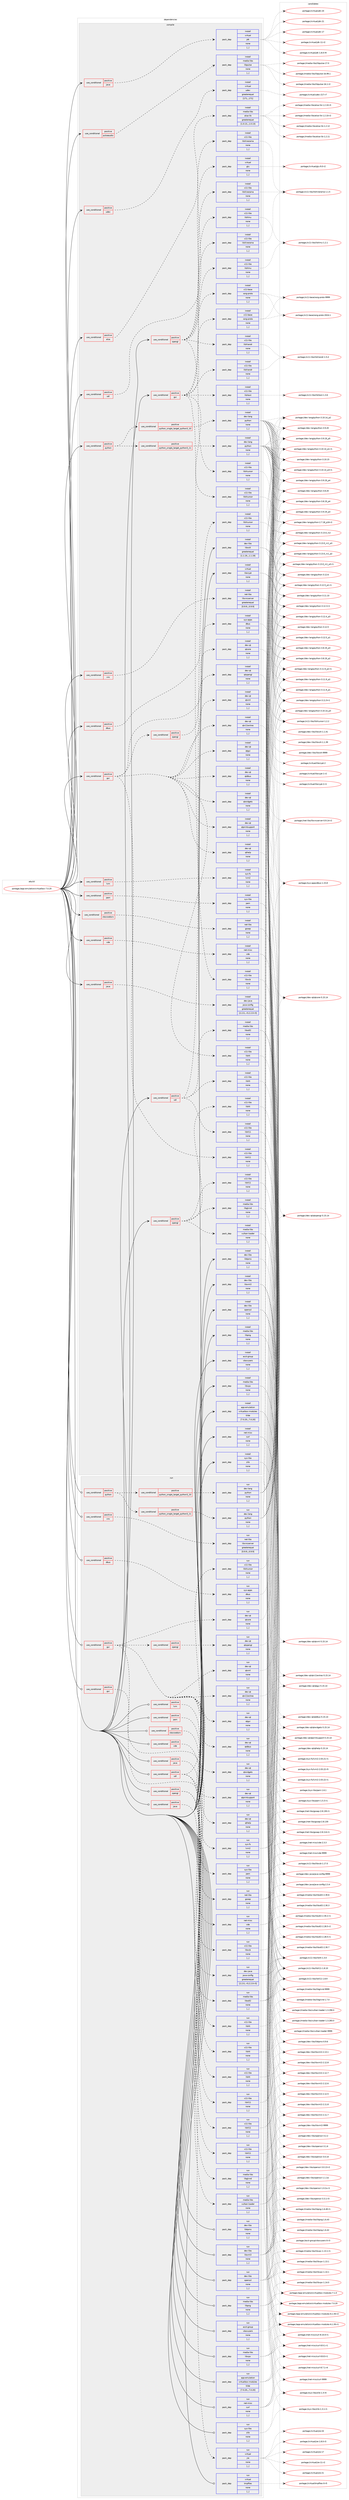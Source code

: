 digraph prolog {

# *************
# Graph options
# *************

newrank=true;
concentrate=true;
compound=true;
graph [rankdir=LR,fontname=Helvetica,fontsize=10,ranksep=1.5];#, ranksep=2.5, nodesep=0.2];
edge  [arrowhead=vee];
node  [fontname=Helvetica,fontsize=10];

# **********
# The ebuild
# **********

subgraph cluster_leftcol {
color=gray;
label=<<i>ebuild</i>>;
id [label="portage://app-emulation/virtualbox-7.0.20", color=red, width=4, href="../app-emulation/virtualbox-7.0.20.svg"];
}

# ****************
# The dependencies
# ****************

subgraph cluster_midcol {
color=gray;
label=<<i>dependencies</i>>;
subgraph cluster_compile {
fillcolor="#eeeeee";
style=filled;
label=<<i>compile</i>>;
subgraph cond139121 {
dependency526104 [label=<<TABLE BORDER="0" CELLBORDER="1" CELLSPACING="0" CELLPADDING="4"><TR><TD ROWSPAN="3" CELLPADDING="10">use_conditional</TD></TR><TR><TD>positive</TD></TR><TR><TD>alsa</TD></TR></TABLE>>, shape=none, color=red];
subgraph pack383041 {
dependency526105 [label=<<TABLE BORDER="0" CELLBORDER="1" CELLSPACING="0" CELLPADDING="4" WIDTH="220"><TR><TD ROWSPAN="6" CELLPADDING="30">pack_dep</TD></TR><TR><TD WIDTH="110">install</TD></TR><TR><TD>media-libs</TD></TR><TR><TD>alsa-lib</TD></TR><TR><TD>greaterequal</TD></TR><TR><TD>[1.0.13,,,1.0.13]</TD></TR></TABLE>>, shape=none, color=blue];
}
dependency526104:e -> dependency526105:w [weight=20,style="dashed",arrowhead="vee"];
}
id:e -> dependency526104:w [weight=20,style="solid",arrowhead="vee"];
subgraph cond139122 {
dependency526106 [label=<<TABLE BORDER="0" CELLBORDER="1" CELLSPACING="0" CELLPADDING="4"><TR><TD ROWSPAN="3" CELLPADDING="10">use_conditional</TD></TR><TR><TD>positive</TD></TR><TR><TD>dbus</TD></TR></TABLE>>, shape=none, color=red];
subgraph pack383042 {
dependency526107 [label=<<TABLE BORDER="0" CELLBORDER="1" CELLSPACING="0" CELLPADDING="4" WIDTH="220"><TR><TD ROWSPAN="6" CELLPADDING="30">pack_dep</TD></TR><TR><TD WIDTH="110">install</TD></TR><TR><TD>sys-apps</TD></TR><TR><TD>dbus</TD></TR><TR><TD>none</TD></TR><TR><TD>[,,]</TD></TR></TABLE>>, shape=none, color=blue];
}
dependency526106:e -> dependency526107:w [weight=20,style="dashed",arrowhead="vee"];
}
id:e -> dependency526106:w [weight=20,style="solid",arrowhead="vee"];
subgraph cond139123 {
dependency526108 [label=<<TABLE BORDER="0" CELLBORDER="1" CELLSPACING="0" CELLPADDING="4"><TR><TD ROWSPAN="3" CELLPADDING="10">use_conditional</TD></TR><TR><TD>positive</TD></TR><TR><TD>gui</TD></TR></TABLE>>, shape=none, color=red];
subgraph pack383043 {
dependency526109 [label=<<TABLE BORDER="0" CELLBORDER="1" CELLSPACING="0" CELLPADDING="4" WIDTH="220"><TR><TD ROWSPAN="6" CELLPADDING="30">pack_dep</TD></TR><TR><TD WIDTH="110">install</TD></TR><TR><TD>dev-qt</TD></TR><TR><TD>qtcore</TD></TR><TR><TD>none</TD></TR><TR><TD>[,,]</TD></TR></TABLE>>, shape=none, color=blue];
}
dependency526108:e -> dependency526109:w [weight=20,style="dashed",arrowhead="vee"];
subgraph pack383044 {
dependency526110 [label=<<TABLE BORDER="0" CELLBORDER="1" CELLSPACING="0" CELLPADDING="4" WIDTH="220"><TR><TD ROWSPAN="6" CELLPADDING="30">pack_dep</TD></TR><TR><TD WIDTH="110">install</TD></TR><TR><TD>dev-qt</TD></TR><TR><TD>qtdbus</TD></TR><TR><TD>none</TD></TR><TR><TD>[,,]</TD></TR></TABLE>>, shape=none, color=blue];
}
dependency526108:e -> dependency526110:w [weight=20,style="dashed",arrowhead="vee"];
subgraph pack383045 {
dependency526111 [label=<<TABLE BORDER="0" CELLBORDER="1" CELLSPACING="0" CELLPADDING="4" WIDTH="220"><TR><TD ROWSPAN="6" CELLPADDING="30">pack_dep</TD></TR><TR><TD WIDTH="110">install</TD></TR><TR><TD>dev-qt</TD></TR><TR><TD>qtgui</TD></TR><TR><TD>none</TD></TR><TR><TD>[,,]</TD></TR></TABLE>>, shape=none, color=blue];
}
dependency526108:e -> dependency526111:w [weight=20,style="dashed",arrowhead="vee"];
subgraph pack383046 {
dependency526112 [label=<<TABLE BORDER="0" CELLBORDER="1" CELLSPACING="0" CELLPADDING="4" WIDTH="220"><TR><TD ROWSPAN="6" CELLPADDING="30">pack_dep</TD></TR><TR><TD WIDTH="110">install</TD></TR><TR><TD>dev-qt</TD></TR><TR><TD>qthelp</TD></TR><TR><TD>none</TD></TR><TR><TD>[,,]</TD></TR></TABLE>>, shape=none, color=blue];
}
dependency526108:e -> dependency526112:w [weight=20,style="dashed",arrowhead="vee"];
subgraph pack383047 {
dependency526113 [label=<<TABLE BORDER="0" CELLBORDER="1" CELLSPACING="0" CELLPADDING="4" WIDTH="220"><TR><TD ROWSPAN="6" CELLPADDING="30">pack_dep</TD></TR><TR><TD WIDTH="110">install</TD></TR><TR><TD>dev-qt</TD></TR><TR><TD>qtprintsupport</TD></TR><TR><TD>none</TD></TR><TR><TD>[,,]</TD></TR></TABLE>>, shape=none, color=blue];
}
dependency526108:e -> dependency526113:w [weight=20,style="dashed",arrowhead="vee"];
subgraph pack383048 {
dependency526114 [label=<<TABLE BORDER="0" CELLBORDER="1" CELLSPACING="0" CELLPADDING="4" WIDTH="220"><TR><TD ROWSPAN="6" CELLPADDING="30">pack_dep</TD></TR><TR><TD WIDTH="110">install</TD></TR><TR><TD>dev-qt</TD></TR><TR><TD>qtwidgets</TD></TR><TR><TD>none</TD></TR><TR><TD>[,,]</TD></TR></TABLE>>, shape=none, color=blue];
}
dependency526108:e -> dependency526114:w [weight=20,style="dashed",arrowhead="vee"];
subgraph pack383049 {
dependency526115 [label=<<TABLE BORDER="0" CELLBORDER="1" CELLSPACING="0" CELLPADDING="4" WIDTH="220"><TR><TD ROWSPAN="6" CELLPADDING="30">pack_dep</TD></TR><TR><TD WIDTH="110">install</TD></TR><TR><TD>dev-qt</TD></TR><TR><TD>qtx11extras</TD></TR><TR><TD>none</TD></TR><TR><TD>[,,]</TD></TR></TABLE>>, shape=none, color=blue];
}
dependency526108:e -> dependency526115:w [weight=20,style="dashed",arrowhead="vee"];
subgraph pack383050 {
dependency526116 [label=<<TABLE BORDER="0" CELLBORDER="1" CELLSPACING="0" CELLPADDING="4" WIDTH="220"><TR><TD ROWSPAN="6" CELLPADDING="30">pack_dep</TD></TR><TR><TD WIDTH="110">install</TD></TR><TR><TD>dev-qt</TD></TR><TR><TD>qtxml</TD></TR><TR><TD>none</TD></TR><TR><TD>[,,]</TD></TR></TABLE>>, shape=none, color=blue];
}
dependency526108:e -> dependency526116:w [weight=20,style="dashed",arrowhead="vee"];
subgraph pack383051 {
dependency526117 [label=<<TABLE BORDER="0" CELLBORDER="1" CELLSPACING="0" CELLPADDING="4" WIDTH="220"><TR><TD ROWSPAN="6" CELLPADDING="30">pack_dep</TD></TR><TR><TD WIDTH="110">install</TD></TR><TR><TD>x11-libs</TD></TR><TR><TD>libX11</TD></TR><TR><TD>none</TD></TR><TR><TD>[,,]</TD></TR></TABLE>>, shape=none, color=blue];
}
dependency526108:e -> dependency526117:w [weight=20,style="dashed",arrowhead="vee"];
subgraph pack383052 {
dependency526118 [label=<<TABLE BORDER="0" CELLBORDER="1" CELLSPACING="0" CELLPADDING="4" WIDTH="220"><TR><TD ROWSPAN="6" CELLPADDING="30">pack_dep</TD></TR><TR><TD WIDTH="110">install</TD></TR><TR><TD>x11-libs</TD></TR><TR><TD>libXt</TD></TR><TR><TD>none</TD></TR><TR><TD>[,,]</TD></TR></TABLE>>, shape=none, color=blue];
}
dependency526108:e -> dependency526118:w [weight=20,style="dashed",arrowhead="vee"];
subgraph cond139124 {
dependency526119 [label=<<TABLE BORDER="0" CELLBORDER="1" CELLSPACING="0" CELLPADDING="4"><TR><TD ROWSPAN="3" CELLPADDING="10">use_conditional</TD></TR><TR><TD>positive</TD></TR><TR><TD>opengl</TD></TR></TABLE>>, shape=none, color=red];
subgraph pack383053 {
dependency526120 [label=<<TABLE BORDER="0" CELLBORDER="1" CELLSPACING="0" CELLPADDING="4" WIDTH="220"><TR><TD ROWSPAN="6" CELLPADDING="30">pack_dep</TD></TR><TR><TD WIDTH="110">install</TD></TR><TR><TD>dev-qt</TD></TR><TR><TD>qtopengl</TD></TR><TR><TD>none</TD></TR><TR><TD>[,,]</TD></TR></TABLE>>, shape=none, color=blue];
}
dependency526119:e -> dependency526120:w [weight=20,style="dashed",arrowhead="vee"];
}
dependency526108:e -> dependency526119:w [weight=20,style="dashed",arrowhead="vee"];
}
id:e -> dependency526108:w [weight=20,style="solid",arrowhead="vee"];
subgraph cond139125 {
dependency526121 [label=<<TABLE BORDER="0" CELLBORDER="1" CELLSPACING="0" CELLPADDING="4"><TR><TD ROWSPAN="3" CELLPADDING="10">use_conditional</TD></TR><TR><TD>positive</TD></TR><TR><TD>gui</TD></TR></TABLE>>, shape=none, color=red];
subgraph pack383054 {
dependency526122 [label=<<TABLE BORDER="0" CELLBORDER="1" CELLSPACING="0" CELLPADDING="4" WIDTH="220"><TR><TD ROWSPAN="6" CELLPADDING="30">pack_dep</TD></TR><TR><TD WIDTH="110">install</TD></TR><TR><TD>x11-base</TD></TR><TR><TD>xorg-proto</TD></TR><TR><TD>none</TD></TR><TR><TD>[,,]</TD></TR></TABLE>>, shape=none, color=blue];
}
dependency526121:e -> dependency526122:w [weight=20,style="dashed",arrowhead="vee"];
subgraph pack383055 {
dependency526123 [label=<<TABLE BORDER="0" CELLBORDER="1" CELLSPACING="0" CELLPADDING="4" WIDTH="220"><TR><TD ROWSPAN="6" CELLPADDING="30">pack_dep</TD></TR><TR><TD WIDTH="110">install</TD></TR><TR><TD>x11-libs</TD></TR><TR><TD>libxcb</TD></TR><TR><TD>none</TD></TR><TR><TD>[,,]</TD></TR></TABLE>>, shape=none, color=blue];
}
dependency526121:e -> dependency526123:w [weight=20,style="dashed",arrowhead="vee"];
subgraph pack383056 {
dependency526124 [label=<<TABLE BORDER="0" CELLBORDER="1" CELLSPACING="0" CELLPADDING="4" WIDTH="220"><TR><TD ROWSPAN="6" CELLPADDING="30">pack_dep</TD></TR><TR><TD WIDTH="110">install</TD></TR><TR><TD>x11-libs</TD></TR><TR><TD>libXcursor</TD></TR><TR><TD>none</TD></TR><TR><TD>[,,]</TD></TR></TABLE>>, shape=none, color=blue];
}
dependency526121:e -> dependency526124:w [weight=20,style="dashed",arrowhead="vee"];
subgraph pack383057 {
dependency526125 [label=<<TABLE BORDER="0" CELLBORDER="1" CELLSPACING="0" CELLPADDING="4" WIDTH="220"><TR><TD ROWSPAN="6" CELLPADDING="30">pack_dep</TD></TR><TR><TD WIDTH="110">install</TD></TR><TR><TD>x11-libs</TD></TR><TR><TD>libXext</TD></TR><TR><TD>none</TD></TR><TR><TD>[,,]</TD></TR></TABLE>>, shape=none, color=blue];
}
dependency526121:e -> dependency526125:w [weight=20,style="dashed",arrowhead="vee"];
subgraph pack383058 {
dependency526126 [label=<<TABLE BORDER="0" CELLBORDER="1" CELLSPACING="0" CELLPADDING="4" WIDTH="220"><TR><TD ROWSPAN="6" CELLPADDING="30">pack_dep</TD></TR><TR><TD WIDTH="110">install</TD></TR><TR><TD>x11-libs</TD></TR><TR><TD>libXinerama</TD></TR><TR><TD>none</TD></TR><TR><TD>[,,]</TD></TR></TABLE>>, shape=none, color=blue];
}
dependency526121:e -> dependency526126:w [weight=20,style="dashed",arrowhead="vee"];
subgraph pack383059 {
dependency526127 [label=<<TABLE BORDER="0" CELLBORDER="1" CELLSPACING="0" CELLPADDING="4" WIDTH="220"><TR><TD ROWSPAN="6" CELLPADDING="30">pack_dep</TD></TR><TR><TD WIDTH="110">install</TD></TR><TR><TD>x11-libs</TD></TR><TR><TD>libXmu</TD></TR><TR><TD>none</TD></TR><TR><TD>[,,]</TD></TR></TABLE>>, shape=none, color=blue];
}
dependency526121:e -> dependency526127:w [weight=20,style="dashed",arrowhead="vee"];
subgraph pack383060 {
dependency526128 [label=<<TABLE BORDER="0" CELLBORDER="1" CELLSPACING="0" CELLPADDING="4" WIDTH="220"><TR><TD ROWSPAN="6" CELLPADDING="30">pack_dep</TD></TR><TR><TD WIDTH="110">install</TD></TR><TR><TD>x11-libs</TD></TR><TR><TD>libXrandr</TD></TR><TR><TD>none</TD></TR><TR><TD>[,,]</TD></TR></TABLE>>, shape=none, color=blue];
}
dependency526121:e -> dependency526128:w [weight=20,style="dashed",arrowhead="vee"];
}
id:e -> dependency526121:w [weight=20,style="solid",arrowhead="vee"];
subgraph cond139126 {
dependency526129 [label=<<TABLE BORDER="0" CELLBORDER="1" CELLSPACING="0" CELLPADDING="4"><TR><TD ROWSPAN="3" CELLPADDING="10">use_conditional</TD></TR><TR><TD>positive</TD></TR><TR><TD>java</TD></TR></TABLE>>, shape=none, color=red];
subgraph pack383061 {
dependency526130 [label=<<TABLE BORDER="0" CELLBORDER="1" CELLSPACING="0" CELLPADDING="4" WIDTH="220"><TR><TD ROWSPAN="6" CELLPADDING="30">pack_dep</TD></TR><TR><TD WIDTH="110">install</TD></TR><TR><TD>dev-java</TD></TR><TR><TD>java-config</TD></TR><TR><TD>greaterequal</TD></TR><TR><TD>[2.2.0,,-r3,2.2.0-r3]</TD></TR></TABLE>>, shape=none, color=blue];
}
dependency526129:e -> dependency526130:w [weight=20,style="dashed",arrowhead="vee"];
}
id:e -> dependency526129:w [weight=20,style="solid",arrowhead="vee"];
subgraph cond139127 {
dependency526131 [label=<<TABLE BORDER="0" CELLBORDER="1" CELLSPACING="0" CELLPADDING="4"><TR><TD ROWSPAN="3" CELLPADDING="10">use_conditional</TD></TR><TR><TD>positive</TD></TR><TR><TD>java</TD></TR></TABLE>>, shape=none, color=red];
subgraph pack383062 {
dependency526132 [label=<<TABLE BORDER="0" CELLBORDER="1" CELLSPACING="0" CELLPADDING="4" WIDTH="220"><TR><TD ROWSPAN="6" CELLPADDING="30">pack_dep</TD></TR><TR><TD WIDTH="110">install</TD></TR><TR><TD>virtual</TD></TR><TR><TD>jdk</TD></TR><TR><TD>none</TD></TR><TR><TD>[,,]</TD></TR></TABLE>>, shape=none, color=blue];
}
dependency526131:e -> dependency526132:w [weight=20,style="dashed",arrowhead="vee"];
}
id:e -> dependency526131:w [weight=20,style="solid",arrowhead="vee"];
subgraph cond139128 {
dependency526133 [label=<<TABLE BORDER="0" CELLBORDER="1" CELLSPACING="0" CELLPADDING="4"><TR><TD ROWSPAN="3" CELLPADDING="10">use_conditional</TD></TR><TR><TD>positive</TD></TR><TR><TD>lvm</TD></TR></TABLE>>, shape=none, color=red];
subgraph pack383063 {
dependency526134 [label=<<TABLE BORDER="0" CELLBORDER="1" CELLSPACING="0" CELLPADDING="4" WIDTH="220"><TR><TD ROWSPAN="6" CELLPADDING="30">pack_dep</TD></TR><TR><TD WIDTH="110">install</TD></TR><TR><TD>sys-fs</TD></TR><TR><TD>lvm2</TD></TR><TR><TD>none</TD></TR><TR><TD>[,,]</TD></TR></TABLE>>, shape=none, color=blue];
}
dependency526133:e -> dependency526134:w [weight=20,style="dashed",arrowhead="vee"];
}
id:e -> dependency526133:w [weight=20,style="solid",arrowhead="vee"];
subgraph cond139129 {
dependency526135 [label=<<TABLE BORDER="0" CELLBORDER="1" CELLSPACING="0" CELLPADDING="4"><TR><TD ROWSPAN="3" CELLPADDING="10">use_conditional</TD></TR><TR><TD>positive</TD></TR><TR><TD>opengl</TD></TR></TABLE>>, shape=none, color=red];
subgraph pack383064 {
dependency526136 [label=<<TABLE BORDER="0" CELLBORDER="1" CELLSPACING="0" CELLPADDING="4" WIDTH="220"><TR><TD ROWSPAN="6" CELLPADDING="30">pack_dep</TD></TR><TR><TD WIDTH="110">install</TD></TR><TR><TD>media-libs</TD></TR><TR><TD>libglvnd</TD></TR><TR><TD>none</TD></TR><TR><TD>[,,]</TD></TR></TABLE>>, shape=none, color=blue];
}
dependency526135:e -> dependency526136:w [weight=20,style="dashed",arrowhead="vee"];
subgraph pack383065 {
dependency526137 [label=<<TABLE BORDER="0" CELLBORDER="1" CELLSPACING="0" CELLPADDING="4" WIDTH="220"><TR><TD ROWSPAN="6" CELLPADDING="30">pack_dep</TD></TR><TR><TD WIDTH="110">install</TD></TR><TR><TD>media-libs</TD></TR><TR><TD>vulkan-loader</TD></TR><TR><TD>none</TD></TR><TR><TD>[,,]</TD></TR></TABLE>>, shape=none, color=blue];
}
dependency526135:e -> dependency526137:w [weight=20,style="dashed",arrowhead="vee"];
subgraph pack383066 {
dependency526138 [label=<<TABLE BORDER="0" CELLBORDER="1" CELLSPACING="0" CELLPADDING="4" WIDTH="220"><TR><TD ROWSPAN="6" CELLPADDING="30">pack_dep</TD></TR><TR><TD WIDTH="110">install</TD></TR><TR><TD>x11-libs</TD></TR><TR><TD>libX11</TD></TR><TR><TD>none</TD></TR><TR><TD>[,,]</TD></TR></TABLE>>, shape=none, color=blue];
}
dependency526135:e -> dependency526138:w [weight=20,style="dashed",arrowhead="vee"];
subgraph pack383067 {
dependency526139 [label=<<TABLE BORDER="0" CELLBORDER="1" CELLSPACING="0" CELLPADDING="4" WIDTH="220"><TR><TD ROWSPAN="6" CELLPADDING="30">pack_dep</TD></TR><TR><TD WIDTH="110">install</TD></TR><TR><TD>x11-libs</TD></TR><TR><TD>libXt</TD></TR><TR><TD>none</TD></TR><TR><TD>[,,]</TD></TR></TABLE>>, shape=none, color=blue];
}
dependency526135:e -> dependency526139:w [weight=20,style="dashed",arrowhead="vee"];
}
id:e -> dependency526135:w [weight=20,style="solid",arrowhead="vee"];
subgraph cond139130 {
dependency526140 [label=<<TABLE BORDER="0" CELLBORDER="1" CELLSPACING="0" CELLPADDING="4"><TR><TD ROWSPAN="3" CELLPADDING="10">use_conditional</TD></TR><TR><TD>positive</TD></TR><TR><TD>opengl</TD></TR></TABLE>>, shape=none, color=red];
subgraph pack383068 {
dependency526141 [label=<<TABLE BORDER="0" CELLBORDER="1" CELLSPACING="0" CELLPADDING="4" WIDTH="220"><TR><TD ROWSPAN="6" CELLPADDING="30">pack_dep</TD></TR><TR><TD WIDTH="110">install</TD></TR><TR><TD>x11-base</TD></TR><TR><TD>xorg-proto</TD></TR><TR><TD>none</TD></TR><TR><TD>[,,]</TD></TR></TABLE>>, shape=none, color=blue];
}
dependency526140:e -> dependency526141:w [weight=20,style="dashed",arrowhead="vee"];
subgraph pack383069 {
dependency526142 [label=<<TABLE BORDER="0" CELLBORDER="1" CELLSPACING="0" CELLPADDING="4" WIDTH="220"><TR><TD ROWSPAN="6" CELLPADDING="30">pack_dep</TD></TR><TR><TD WIDTH="110">install</TD></TR><TR><TD>x11-libs</TD></TR><TR><TD>libXcursor</TD></TR><TR><TD>none</TD></TR><TR><TD>[,,]</TD></TR></TABLE>>, shape=none, color=blue];
}
dependency526140:e -> dependency526142:w [weight=20,style="dashed",arrowhead="vee"];
subgraph pack383070 {
dependency526143 [label=<<TABLE BORDER="0" CELLBORDER="1" CELLSPACING="0" CELLPADDING="4" WIDTH="220"><TR><TD ROWSPAN="6" CELLPADDING="30">pack_dep</TD></TR><TR><TD WIDTH="110">install</TD></TR><TR><TD>x11-libs</TD></TR><TR><TD>libXinerama</TD></TR><TR><TD>none</TD></TR><TR><TD>[,,]</TD></TR></TABLE>>, shape=none, color=blue];
}
dependency526140:e -> dependency526143:w [weight=20,style="dashed",arrowhead="vee"];
subgraph pack383071 {
dependency526144 [label=<<TABLE BORDER="0" CELLBORDER="1" CELLSPACING="0" CELLPADDING="4" WIDTH="220"><TR><TD ROWSPAN="6" CELLPADDING="30">pack_dep</TD></TR><TR><TD WIDTH="110">install</TD></TR><TR><TD>x11-libs</TD></TR><TR><TD>libXmu</TD></TR><TR><TD>none</TD></TR><TR><TD>[,,]</TD></TR></TABLE>>, shape=none, color=blue];
}
dependency526140:e -> dependency526144:w [weight=20,style="dashed",arrowhead="vee"];
subgraph pack383072 {
dependency526145 [label=<<TABLE BORDER="0" CELLBORDER="1" CELLSPACING="0" CELLPADDING="4" WIDTH="220"><TR><TD ROWSPAN="6" CELLPADDING="30">pack_dep</TD></TR><TR><TD WIDTH="110">install</TD></TR><TR><TD>x11-libs</TD></TR><TR><TD>libXrandr</TD></TR><TR><TD>none</TD></TR><TR><TD>[,,]</TD></TR></TABLE>>, shape=none, color=blue];
}
dependency526140:e -> dependency526145:w [weight=20,style="dashed",arrowhead="vee"];
subgraph pack383073 {
dependency526146 [label=<<TABLE BORDER="0" CELLBORDER="1" CELLSPACING="0" CELLPADDING="4" WIDTH="220"><TR><TD ROWSPAN="6" CELLPADDING="30">pack_dep</TD></TR><TR><TD WIDTH="110">install</TD></TR><TR><TD>virtual</TD></TR><TR><TD>glu</TD></TR><TR><TD>none</TD></TR><TR><TD>[,,]</TD></TR></TABLE>>, shape=none, color=blue];
}
dependency526140:e -> dependency526146:w [weight=20,style="dashed",arrowhead="vee"];
}
id:e -> dependency526140:w [weight=20,style="solid",arrowhead="vee"];
subgraph cond139131 {
dependency526147 [label=<<TABLE BORDER="0" CELLBORDER="1" CELLSPACING="0" CELLPADDING="4"><TR><TD ROWSPAN="3" CELLPADDING="10">use_conditional</TD></TR><TR><TD>positive</TD></TR><TR><TD>pam</TD></TR></TABLE>>, shape=none, color=red];
subgraph pack383074 {
dependency526148 [label=<<TABLE BORDER="0" CELLBORDER="1" CELLSPACING="0" CELLPADDING="4" WIDTH="220"><TR><TD ROWSPAN="6" CELLPADDING="30">pack_dep</TD></TR><TR><TD WIDTH="110">install</TD></TR><TR><TD>sys-libs</TD></TR><TR><TD>pam</TD></TR><TR><TD>none</TD></TR><TR><TD>[,,]</TD></TR></TABLE>>, shape=none, color=blue];
}
dependency526147:e -> dependency526148:w [weight=20,style="dashed",arrowhead="vee"];
}
id:e -> dependency526147:w [weight=20,style="solid",arrowhead="vee"];
subgraph cond139132 {
dependency526149 [label=<<TABLE BORDER="0" CELLBORDER="1" CELLSPACING="0" CELLPADDING="4"><TR><TD ROWSPAN="3" CELLPADDING="10">use_conditional</TD></TR><TR><TD>positive</TD></TR><TR><TD>pulseaudio</TD></TR></TABLE>>, shape=none, color=red];
subgraph pack383075 {
dependency526150 [label=<<TABLE BORDER="0" CELLBORDER="1" CELLSPACING="0" CELLPADDING="4" WIDTH="220"><TR><TD ROWSPAN="6" CELLPADDING="30">pack_dep</TD></TR><TR><TD WIDTH="110">install</TD></TR><TR><TD>media-libs</TD></TR><TR><TD>libpulse</TD></TR><TR><TD>none</TD></TR><TR><TD>[,,]</TD></TR></TABLE>>, shape=none, color=blue];
}
dependency526149:e -> dependency526150:w [weight=20,style="dashed",arrowhead="vee"];
}
id:e -> dependency526149:w [weight=20,style="solid",arrowhead="vee"];
subgraph cond139133 {
dependency526151 [label=<<TABLE BORDER="0" CELLBORDER="1" CELLSPACING="0" CELLPADDING="4"><TR><TD ROWSPAN="3" CELLPADDING="10">use_conditional</TD></TR><TR><TD>positive</TD></TR><TR><TD>python</TD></TR></TABLE>>, shape=none, color=red];
subgraph cond139134 {
dependency526152 [label=<<TABLE BORDER="0" CELLBORDER="1" CELLSPACING="0" CELLPADDING="4"><TR><TD ROWSPAN="3" CELLPADDING="10">use_conditional</TD></TR><TR><TD>positive</TD></TR><TR><TD>python_single_target_python3_10</TD></TR></TABLE>>, shape=none, color=red];
subgraph pack383076 {
dependency526153 [label=<<TABLE BORDER="0" CELLBORDER="1" CELLSPACING="0" CELLPADDING="4" WIDTH="220"><TR><TD ROWSPAN="6" CELLPADDING="30">pack_dep</TD></TR><TR><TD WIDTH="110">install</TD></TR><TR><TD>dev-lang</TD></TR><TR><TD>python</TD></TR><TR><TD>none</TD></TR><TR><TD>[,,]</TD></TR></TABLE>>, shape=none, color=blue];
}
dependency526152:e -> dependency526153:w [weight=20,style="dashed",arrowhead="vee"];
}
dependency526151:e -> dependency526152:w [weight=20,style="dashed",arrowhead="vee"];
subgraph cond139135 {
dependency526154 [label=<<TABLE BORDER="0" CELLBORDER="1" CELLSPACING="0" CELLPADDING="4"><TR><TD ROWSPAN="3" CELLPADDING="10">use_conditional</TD></TR><TR><TD>positive</TD></TR><TR><TD>python_single_target_python3_11</TD></TR></TABLE>>, shape=none, color=red];
subgraph pack383077 {
dependency526155 [label=<<TABLE BORDER="0" CELLBORDER="1" CELLSPACING="0" CELLPADDING="4" WIDTH="220"><TR><TD ROWSPAN="6" CELLPADDING="30">pack_dep</TD></TR><TR><TD WIDTH="110">install</TD></TR><TR><TD>dev-lang</TD></TR><TR><TD>python</TD></TR><TR><TD>none</TD></TR><TR><TD>[,,]</TD></TR></TABLE>>, shape=none, color=blue];
}
dependency526154:e -> dependency526155:w [weight=20,style="dashed",arrowhead="vee"];
}
dependency526151:e -> dependency526154:w [weight=20,style="dashed",arrowhead="vee"];
}
id:e -> dependency526151:w [weight=20,style="solid",arrowhead="vee"];
subgraph cond139136 {
dependency526156 [label=<<TABLE BORDER="0" CELLBORDER="1" CELLSPACING="0" CELLPADDING="4"><TR><TD ROWSPAN="3" CELLPADDING="10">use_conditional</TD></TR><TR><TD>positive</TD></TR><TR><TD>sdl</TD></TR></TABLE>>, shape=none, color=red];
subgraph pack383078 {
dependency526157 [label=<<TABLE BORDER="0" CELLBORDER="1" CELLSPACING="0" CELLPADDING="4" WIDTH="220"><TR><TD ROWSPAN="6" CELLPADDING="30">pack_dep</TD></TR><TR><TD WIDTH="110">install</TD></TR><TR><TD>media-libs</TD></TR><TR><TD>libsdl2</TD></TR><TR><TD>none</TD></TR><TR><TD>[,,]</TD></TR></TABLE>>, shape=none, color=blue];
}
dependency526156:e -> dependency526157:w [weight=20,style="dashed",arrowhead="vee"];
subgraph pack383079 {
dependency526158 [label=<<TABLE BORDER="0" CELLBORDER="1" CELLSPACING="0" CELLPADDING="4" WIDTH="220"><TR><TD ROWSPAN="6" CELLPADDING="30">pack_dep</TD></TR><TR><TD WIDTH="110">install</TD></TR><TR><TD>x11-libs</TD></TR><TR><TD>libX11</TD></TR><TR><TD>none</TD></TR><TR><TD>[,,]</TD></TR></TABLE>>, shape=none, color=blue];
}
dependency526156:e -> dependency526158:w [weight=20,style="dashed",arrowhead="vee"];
subgraph pack383080 {
dependency526159 [label=<<TABLE BORDER="0" CELLBORDER="1" CELLSPACING="0" CELLPADDING="4" WIDTH="220"><TR><TD ROWSPAN="6" CELLPADDING="30">pack_dep</TD></TR><TR><TD WIDTH="110">install</TD></TR><TR><TD>x11-libs</TD></TR><TR><TD>libXcursor</TD></TR><TR><TD>none</TD></TR><TR><TD>[,,]</TD></TR></TABLE>>, shape=none, color=blue];
}
dependency526156:e -> dependency526159:w [weight=20,style="dashed",arrowhead="vee"];
subgraph pack383081 {
dependency526160 [label=<<TABLE BORDER="0" CELLBORDER="1" CELLSPACING="0" CELLPADDING="4" WIDTH="220"><TR><TD ROWSPAN="6" CELLPADDING="30">pack_dep</TD></TR><TR><TD WIDTH="110">install</TD></TR><TR><TD>x11-libs</TD></TR><TR><TD>libXt</TD></TR><TR><TD>none</TD></TR><TR><TD>[,,]</TD></TR></TABLE>>, shape=none, color=blue];
}
dependency526156:e -> dependency526160:w [weight=20,style="dashed",arrowhead="vee"];
}
id:e -> dependency526156:w [weight=20,style="solid",arrowhead="vee"];
subgraph cond139137 {
dependency526161 [label=<<TABLE BORDER="0" CELLBORDER="1" CELLSPACING="0" CELLPADDING="4"><TR><TD ROWSPAN="3" CELLPADDING="10">use_conditional</TD></TR><TR><TD>positive</TD></TR><TR><TD>sdl</TD></TR></TABLE>>, shape=none, color=red];
subgraph pack383082 {
dependency526162 [label=<<TABLE BORDER="0" CELLBORDER="1" CELLSPACING="0" CELLPADDING="4" WIDTH="220"><TR><TD ROWSPAN="6" CELLPADDING="30">pack_dep</TD></TR><TR><TD WIDTH="110">install</TD></TR><TR><TD>x11-libs</TD></TR><TR><TD>libXinerama</TD></TR><TR><TD>none</TD></TR><TR><TD>[,,]</TD></TR></TABLE>>, shape=none, color=blue];
}
dependency526161:e -> dependency526162:w [weight=20,style="dashed",arrowhead="vee"];
}
id:e -> dependency526161:w [weight=20,style="solid",arrowhead="vee"];
subgraph cond139138 {
dependency526163 [label=<<TABLE BORDER="0" CELLBORDER="1" CELLSPACING="0" CELLPADDING="4"><TR><TD ROWSPAN="3" CELLPADDING="10">use_conditional</TD></TR><TR><TD>positive</TD></TR><TR><TD>udev</TD></TR></TABLE>>, shape=none, color=red];
subgraph pack383083 {
dependency526164 [label=<<TABLE BORDER="0" CELLBORDER="1" CELLSPACING="0" CELLPADDING="4" WIDTH="220"><TR><TD ROWSPAN="6" CELLPADDING="30">pack_dep</TD></TR><TR><TD WIDTH="110">install</TD></TR><TR><TD>virtual</TD></TR><TR><TD>udev</TD></TR><TR><TD>greaterequal</TD></TR><TR><TD>[171,,,171]</TD></TR></TABLE>>, shape=none, color=blue];
}
dependency526163:e -> dependency526164:w [weight=20,style="dashed",arrowhead="vee"];
}
id:e -> dependency526163:w [weight=20,style="solid",arrowhead="vee"];
subgraph cond139139 {
dependency526165 [label=<<TABLE BORDER="0" CELLBORDER="1" CELLSPACING="0" CELLPADDING="4"><TR><TD ROWSPAN="3" CELLPADDING="10">use_conditional</TD></TR><TR><TD>positive</TD></TR><TR><TD>vboxwebsrv</TD></TR></TABLE>>, shape=none, color=red];
subgraph pack383084 {
dependency526166 [label=<<TABLE BORDER="0" CELLBORDER="1" CELLSPACING="0" CELLPADDING="4" WIDTH="220"><TR><TD ROWSPAN="6" CELLPADDING="30">pack_dep</TD></TR><TR><TD WIDTH="110">install</TD></TR><TR><TD>net-libs</TD></TR><TR><TD>gsoap</TD></TR><TR><TD>none</TD></TR><TR><TD>[,,]</TD></TR></TABLE>>, shape=none, color=blue];
}
dependency526165:e -> dependency526166:w [weight=20,style="dashed",arrowhead="vee"];
}
id:e -> dependency526165:w [weight=20,style="solid",arrowhead="vee"];
subgraph cond139140 {
dependency526167 [label=<<TABLE BORDER="0" CELLBORDER="1" CELLSPACING="0" CELLPADDING="4"><TR><TD ROWSPAN="3" CELLPADDING="10">use_conditional</TD></TR><TR><TD>positive</TD></TR><TR><TD>vde</TD></TR></TABLE>>, shape=none, color=red];
subgraph pack383085 {
dependency526168 [label=<<TABLE BORDER="0" CELLBORDER="1" CELLSPACING="0" CELLPADDING="4" WIDTH="220"><TR><TD ROWSPAN="6" CELLPADDING="30">pack_dep</TD></TR><TR><TD WIDTH="110">install</TD></TR><TR><TD>net-misc</TD></TR><TR><TD>vde</TD></TR><TR><TD>none</TD></TR><TR><TD>[,,]</TD></TR></TABLE>>, shape=none, color=blue];
}
dependency526167:e -> dependency526168:w [weight=20,style="dashed",arrowhead="vee"];
}
id:e -> dependency526167:w [weight=20,style="solid",arrowhead="vee"];
subgraph cond139141 {
dependency526169 [label=<<TABLE BORDER="0" CELLBORDER="1" CELLSPACING="0" CELLPADDING="4"><TR><TD ROWSPAN="3" CELLPADDING="10">use_conditional</TD></TR><TR><TD>positive</TD></TR><TR><TD>vnc</TD></TR></TABLE>>, shape=none, color=red];
subgraph pack383086 {
dependency526170 [label=<<TABLE BORDER="0" CELLBORDER="1" CELLSPACING="0" CELLPADDING="4" WIDTH="220"><TR><TD ROWSPAN="6" CELLPADDING="30">pack_dep</TD></TR><TR><TD WIDTH="110">install</TD></TR><TR><TD>net-libs</TD></TR><TR><TD>libvncserver</TD></TR><TR><TD>greaterequal</TD></TR><TR><TD>[0.9.9,,,0.9.9]</TD></TR></TABLE>>, shape=none, color=blue];
}
dependency526169:e -> dependency526170:w [weight=20,style="dashed",arrowhead="vee"];
}
id:e -> dependency526169:w [weight=20,style="solid",arrowhead="vee"];
subgraph pack383087 {
dependency526171 [label=<<TABLE BORDER="0" CELLBORDER="1" CELLSPACING="0" CELLPADDING="4" WIDTH="220"><TR><TD ROWSPAN="6" CELLPADDING="30">pack_dep</TD></TR><TR><TD WIDTH="110">install</TD></TR><TR><TD>acct-group</TD></TR><TR><TD>vboxusers</TD></TR><TR><TD>none</TD></TR><TR><TD>[,,]</TD></TR></TABLE>>, shape=none, color=blue];
}
id:e -> dependency526171:w [weight=20,style="solid",arrowhead="vee"];
subgraph pack383088 {
dependency526172 [label=<<TABLE BORDER="0" CELLBORDER="1" CELLSPACING="0" CELLPADDING="4" WIDTH="220"><TR><TD ROWSPAN="6" CELLPADDING="30">pack_dep</TD></TR><TR><TD WIDTH="110">install</TD></TR><TR><TD>app-emulation</TD></TR><TR><TD>virtualbox-modules</TD></TR><TR><TD>tilde</TD></TR><TR><TD>[7.0.20,,,7.0.20]</TD></TR></TABLE>>, shape=none, color=blue];
}
id:e -> dependency526172:w [weight=20,style="solid",arrowhead="vee"];
subgraph pack383089 {
dependency526173 [label=<<TABLE BORDER="0" CELLBORDER="1" CELLSPACING="0" CELLPADDING="4" WIDTH="220"><TR><TD ROWSPAN="6" CELLPADDING="30">pack_dep</TD></TR><TR><TD WIDTH="110">install</TD></TR><TR><TD>dev-libs</TD></TR><TR><TD>libtpms</TD></TR><TR><TD>none</TD></TR><TR><TD>[,,]</TD></TR></TABLE>>, shape=none, color=blue];
}
id:e -> dependency526173:w [weight=20,style="solid",arrowhead="vee"];
subgraph pack383090 {
dependency526174 [label=<<TABLE BORDER="0" CELLBORDER="1" CELLSPACING="0" CELLPADDING="4" WIDTH="220"><TR><TD ROWSPAN="6" CELLPADDING="30">pack_dep</TD></TR><TR><TD WIDTH="110">install</TD></TR><TR><TD>dev-libs</TD></TR><TR><TD>libxml2</TD></TR><TR><TD>none</TD></TR><TR><TD>[,,]</TD></TR></TABLE>>, shape=none, color=blue];
}
id:e -> dependency526174:w [weight=20,style="solid",arrowhead="vee"];
subgraph pack383091 {
dependency526175 [label=<<TABLE BORDER="0" CELLBORDER="1" CELLSPACING="0" CELLPADDING="4" WIDTH="220"><TR><TD ROWSPAN="6" CELLPADDING="30">pack_dep</TD></TR><TR><TD WIDTH="110">install</TD></TR><TR><TD>dev-libs</TD></TR><TR><TD>libxslt</TD></TR><TR><TD>greaterequal</TD></TR><TR><TD>[1.1.19,,,1.1.19]</TD></TR></TABLE>>, shape=none, color=blue];
}
id:e -> dependency526175:w [weight=20,style="solid",arrowhead="vee"];
subgraph pack383092 {
dependency526176 [label=<<TABLE BORDER="0" CELLBORDER="1" CELLSPACING="0" CELLPADDING="4" WIDTH="220"><TR><TD ROWSPAN="6" CELLPADDING="30">pack_dep</TD></TR><TR><TD WIDTH="110">install</TD></TR><TR><TD>dev-libs</TD></TR><TR><TD>openssl</TD></TR><TR><TD>none</TD></TR><TR><TD>[,,]</TD></TR></TABLE>>, shape=none, color=blue];
}
id:e -> dependency526176:w [weight=20,style="solid",arrowhead="vee"];
subgraph pack383093 {
dependency526177 [label=<<TABLE BORDER="0" CELLBORDER="1" CELLSPACING="0" CELLPADDING="4" WIDTH="220"><TR><TD ROWSPAN="6" CELLPADDING="30">pack_dep</TD></TR><TR><TD WIDTH="110">install</TD></TR><TR><TD>media-libs</TD></TR><TR><TD>libpng</TD></TR><TR><TD>none</TD></TR><TR><TD>[,,]</TD></TR></TABLE>>, shape=none, color=blue];
}
id:e -> dependency526177:w [weight=20,style="solid",arrowhead="vee"];
subgraph pack383094 {
dependency526178 [label=<<TABLE BORDER="0" CELLBORDER="1" CELLSPACING="0" CELLPADDING="4" WIDTH="220"><TR><TD ROWSPAN="6" CELLPADDING="30">pack_dep</TD></TR><TR><TD WIDTH="110">install</TD></TR><TR><TD>media-libs</TD></TR><TR><TD>libvpx</TD></TR><TR><TD>none</TD></TR><TR><TD>[,,]</TD></TR></TABLE>>, shape=none, color=blue];
}
id:e -> dependency526178:w [weight=20,style="solid",arrowhead="vee"];
subgraph pack383095 {
dependency526179 [label=<<TABLE BORDER="0" CELLBORDER="1" CELLSPACING="0" CELLPADDING="4" WIDTH="220"><TR><TD ROWSPAN="6" CELLPADDING="30">pack_dep</TD></TR><TR><TD WIDTH="110">install</TD></TR><TR><TD>net-misc</TD></TR><TR><TD>curl</TD></TR><TR><TD>none</TD></TR><TR><TD>[,,]</TD></TR></TABLE>>, shape=none, color=blue];
}
id:e -> dependency526179:w [weight=20,style="solid",arrowhead="vee"];
subgraph pack383096 {
dependency526180 [label=<<TABLE BORDER="0" CELLBORDER="1" CELLSPACING="0" CELLPADDING="4" WIDTH="220"><TR><TD ROWSPAN="6" CELLPADDING="30">pack_dep</TD></TR><TR><TD WIDTH="110">install</TD></TR><TR><TD>sys-libs</TD></TR><TR><TD>zlib</TD></TR><TR><TD>none</TD></TR><TR><TD>[,,]</TD></TR></TABLE>>, shape=none, color=blue];
}
id:e -> dependency526180:w [weight=20,style="solid",arrowhead="vee"];
subgraph pack383097 {
dependency526181 [label=<<TABLE BORDER="0" CELLBORDER="1" CELLSPACING="0" CELLPADDING="4" WIDTH="220"><TR><TD ROWSPAN="6" CELLPADDING="30">pack_dep</TD></TR><TR><TD WIDTH="110">install</TD></TR><TR><TD>virtual</TD></TR><TR><TD>libcrypt</TD></TR><TR><TD>none</TD></TR><TR><TD>[,,]</TD></TR></TABLE>>, shape=none, color=blue];
}
id:e -> dependency526181:w [weight=20,style="solid",arrowhead="vee"];
}
subgraph cluster_compileandrun {
fillcolor="#eeeeee";
style=filled;
label=<<i>compile and run</i>>;
}
subgraph cluster_run {
fillcolor="#eeeeee";
style=filled;
label=<<i>run</i>>;
subgraph cond139142 {
dependency526182 [label=<<TABLE BORDER="0" CELLBORDER="1" CELLSPACING="0" CELLPADDING="4"><TR><TD ROWSPAN="3" CELLPADDING="10">use_conditional</TD></TR><TR><TD>positive</TD></TR><TR><TD>dbus</TD></TR></TABLE>>, shape=none, color=red];
subgraph pack383098 {
dependency526183 [label=<<TABLE BORDER="0" CELLBORDER="1" CELLSPACING="0" CELLPADDING="4" WIDTH="220"><TR><TD ROWSPAN="6" CELLPADDING="30">pack_dep</TD></TR><TR><TD WIDTH="110">run</TD></TR><TR><TD>sys-apps</TD></TR><TR><TD>dbus</TD></TR><TR><TD>none</TD></TR><TR><TD>[,,]</TD></TR></TABLE>>, shape=none, color=blue];
}
dependency526182:e -> dependency526183:w [weight=20,style="dashed",arrowhead="vee"];
}
id:e -> dependency526182:w [weight=20,style="solid",arrowhead="odot"];
subgraph cond139143 {
dependency526184 [label=<<TABLE BORDER="0" CELLBORDER="1" CELLSPACING="0" CELLPADDING="4"><TR><TD ROWSPAN="3" CELLPADDING="10">use_conditional</TD></TR><TR><TD>positive</TD></TR><TR><TD>gui</TD></TR></TABLE>>, shape=none, color=red];
subgraph pack383099 {
dependency526185 [label=<<TABLE BORDER="0" CELLBORDER="1" CELLSPACING="0" CELLPADDING="4" WIDTH="220"><TR><TD ROWSPAN="6" CELLPADDING="30">pack_dep</TD></TR><TR><TD WIDTH="110">run</TD></TR><TR><TD>dev-qt</TD></TR><TR><TD>qtcore</TD></TR><TR><TD>none</TD></TR><TR><TD>[,,]</TD></TR></TABLE>>, shape=none, color=blue];
}
dependency526184:e -> dependency526185:w [weight=20,style="dashed",arrowhead="vee"];
subgraph pack383100 {
dependency526186 [label=<<TABLE BORDER="0" CELLBORDER="1" CELLSPACING="0" CELLPADDING="4" WIDTH="220"><TR><TD ROWSPAN="6" CELLPADDING="30">pack_dep</TD></TR><TR><TD WIDTH="110">run</TD></TR><TR><TD>dev-qt</TD></TR><TR><TD>qtdbus</TD></TR><TR><TD>none</TD></TR><TR><TD>[,,]</TD></TR></TABLE>>, shape=none, color=blue];
}
dependency526184:e -> dependency526186:w [weight=20,style="dashed",arrowhead="vee"];
subgraph pack383101 {
dependency526187 [label=<<TABLE BORDER="0" CELLBORDER="1" CELLSPACING="0" CELLPADDING="4" WIDTH="220"><TR><TD ROWSPAN="6" CELLPADDING="30">pack_dep</TD></TR><TR><TD WIDTH="110">run</TD></TR><TR><TD>dev-qt</TD></TR><TR><TD>qtgui</TD></TR><TR><TD>none</TD></TR><TR><TD>[,,]</TD></TR></TABLE>>, shape=none, color=blue];
}
dependency526184:e -> dependency526187:w [weight=20,style="dashed",arrowhead="vee"];
subgraph pack383102 {
dependency526188 [label=<<TABLE BORDER="0" CELLBORDER="1" CELLSPACING="0" CELLPADDING="4" WIDTH="220"><TR><TD ROWSPAN="6" CELLPADDING="30">pack_dep</TD></TR><TR><TD WIDTH="110">run</TD></TR><TR><TD>dev-qt</TD></TR><TR><TD>qthelp</TD></TR><TR><TD>none</TD></TR><TR><TD>[,,]</TD></TR></TABLE>>, shape=none, color=blue];
}
dependency526184:e -> dependency526188:w [weight=20,style="dashed",arrowhead="vee"];
subgraph pack383103 {
dependency526189 [label=<<TABLE BORDER="0" CELLBORDER="1" CELLSPACING="0" CELLPADDING="4" WIDTH="220"><TR><TD ROWSPAN="6" CELLPADDING="30">pack_dep</TD></TR><TR><TD WIDTH="110">run</TD></TR><TR><TD>dev-qt</TD></TR><TR><TD>qtprintsupport</TD></TR><TR><TD>none</TD></TR><TR><TD>[,,]</TD></TR></TABLE>>, shape=none, color=blue];
}
dependency526184:e -> dependency526189:w [weight=20,style="dashed",arrowhead="vee"];
subgraph pack383104 {
dependency526190 [label=<<TABLE BORDER="0" CELLBORDER="1" CELLSPACING="0" CELLPADDING="4" WIDTH="220"><TR><TD ROWSPAN="6" CELLPADDING="30">pack_dep</TD></TR><TR><TD WIDTH="110">run</TD></TR><TR><TD>dev-qt</TD></TR><TR><TD>qtwidgets</TD></TR><TR><TD>none</TD></TR><TR><TD>[,,]</TD></TR></TABLE>>, shape=none, color=blue];
}
dependency526184:e -> dependency526190:w [weight=20,style="dashed",arrowhead="vee"];
subgraph pack383105 {
dependency526191 [label=<<TABLE BORDER="0" CELLBORDER="1" CELLSPACING="0" CELLPADDING="4" WIDTH="220"><TR><TD ROWSPAN="6" CELLPADDING="30">pack_dep</TD></TR><TR><TD WIDTH="110">run</TD></TR><TR><TD>dev-qt</TD></TR><TR><TD>qtx11extras</TD></TR><TR><TD>none</TD></TR><TR><TD>[,,]</TD></TR></TABLE>>, shape=none, color=blue];
}
dependency526184:e -> dependency526191:w [weight=20,style="dashed",arrowhead="vee"];
subgraph pack383106 {
dependency526192 [label=<<TABLE BORDER="0" CELLBORDER="1" CELLSPACING="0" CELLPADDING="4" WIDTH="220"><TR><TD ROWSPAN="6" CELLPADDING="30">pack_dep</TD></TR><TR><TD WIDTH="110">run</TD></TR><TR><TD>dev-qt</TD></TR><TR><TD>qtxml</TD></TR><TR><TD>none</TD></TR><TR><TD>[,,]</TD></TR></TABLE>>, shape=none, color=blue];
}
dependency526184:e -> dependency526192:w [weight=20,style="dashed",arrowhead="vee"];
subgraph pack383107 {
dependency526193 [label=<<TABLE BORDER="0" CELLBORDER="1" CELLSPACING="0" CELLPADDING="4" WIDTH="220"><TR><TD ROWSPAN="6" CELLPADDING="30">pack_dep</TD></TR><TR><TD WIDTH="110">run</TD></TR><TR><TD>x11-libs</TD></TR><TR><TD>libX11</TD></TR><TR><TD>none</TD></TR><TR><TD>[,,]</TD></TR></TABLE>>, shape=none, color=blue];
}
dependency526184:e -> dependency526193:w [weight=20,style="dashed",arrowhead="vee"];
subgraph pack383108 {
dependency526194 [label=<<TABLE BORDER="0" CELLBORDER="1" CELLSPACING="0" CELLPADDING="4" WIDTH="220"><TR><TD ROWSPAN="6" CELLPADDING="30">pack_dep</TD></TR><TR><TD WIDTH="110">run</TD></TR><TR><TD>x11-libs</TD></TR><TR><TD>libXt</TD></TR><TR><TD>none</TD></TR><TR><TD>[,,]</TD></TR></TABLE>>, shape=none, color=blue];
}
dependency526184:e -> dependency526194:w [weight=20,style="dashed",arrowhead="vee"];
subgraph cond139144 {
dependency526195 [label=<<TABLE BORDER="0" CELLBORDER="1" CELLSPACING="0" CELLPADDING="4"><TR><TD ROWSPAN="3" CELLPADDING="10">use_conditional</TD></TR><TR><TD>positive</TD></TR><TR><TD>opengl</TD></TR></TABLE>>, shape=none, color=red];
subgraph pack383109 {
dependency526196 [label=<<TABLE BORDER="0" CELLBORDER="1" CELLSPACING="0" CELLPADDING="4" WIDTH="220"><TR><TD ROWSPAN="6" CELLPADDING="30">pack_dep</TD></TR><TR><TD WIDTH="110">run</TD></TR><TR><TD>dev-qt</TD></TR><TR><TD>qtopengl</TD></TR><TR><TD>none</TD></TR><TR><TD>[,,]</TD></TR></TABLE>>, shape=none, color=blue];
}
dependency526195:e -> dependency526196:w [weight=20,style="dashed",arrowhead="vee"];
}
dependency526184:e -> dependency526195:w [weight=20,style="dashed",arrowhead="vee"];
}
id:e -> dependency526184:w [weight=20,style="solid",arrowhead="odot"];
subgraph cond139145 {
dependency526197 [label=<<TABLE BORDER="0" CELLBORDER="1" CELLSPACING="0" CELLPADDING="4"><TR><TD ROWSPAN="3" CELLPADDING="10">use_conditional</TD></TR><TR><TD>positive</TD></TR><TR><TD>gui</TD></TR></TABLE>>, shape=none, color=red];
subgraph pack383110 {
dependency526198 [label=<<TABLE BORDER="0" CELLBORDER="1" CELLSPACING="0" CELLPADDING="4" WIDTH="220"><TR><TD ROWSPAN="6" CELLPADDING="30">pack_dep</TD></TR><TR><TD WIDTH="110">run</TD></TR><TR><TD>x11-libs</TD></TR><TR><TD>libxcb</TD></TR><TR><TD>none</TD></TR><TR><TD>[,,]</TD></TR></TABLE>>, shape=none, color=blue];
}
dependency526197:e -> dependency526198:w [weight=20,style="dashed",arrowhead="vee"];
}
id:e -> dependency526197:w [weight=20,style="solid",arrowhead="odot"];
subgraph cond139146 {
dependency526199 [label=<<TABLE BORDER="0" CELLBORDER="1" CELLSPACING="0" CELLPADDING="4"><TR><TD ROWSPAN="3" CELLPADDING="10">use_conditional</TD></TR><TR><TD>positive</TD></TR><TR><TD>java</TD></TR></TABLE>>, shape=none, color=red];
subgraph pack383111 {
dependency526200 [label=<<TABLE BORDER="0" CELLBORDER="1" CELLSPACING="0" CELLPADDING="4" WIDTH="220"><TR><TD ROWSPAN="6" CELLPADDING="30">pack_dep</TD></TR><TR><TD WIDTH="110">run</TD></TR><TR><TD>dev-java</TD></TR><TR><TD>java-config</TD></TR><TR><TD>greaterequal</TD></TR><TR><TD>[2.2.0,,-r3,2.2.0-r3]</TD></TR></TABLE>>, shape=none, color=blue];
}
dependency526199:e -> dependency526200:w [weight=20,style="dashed",arrowhead="vee"];
}
id:e -> dependency526199:w [weight=20,style="solid",arrowhead="odot"];
subgraph cond139147 {
dependency526201 [label=<<TABLE BORDER="0" CELLBORDER="1" CELLSPACING="0" CELLPADDING="4"><TR><TD ROWSPAN="3" CELLPADDING="10">use_conditional</TD></TR><TR><TD>positive</TD></TR><TR><TD>java</TD></TR></TABLE>>, shape=none, color=red];
subgraph pack383112 {
dependency526202 [label=<<TABLE BORDER="0" CELLBORDER="1" CELLSPACING="0" CELLPADDING="4" WIDTH="220"><TR><TD ROWSPAN="6" CELLPADDING="30">pack_dep</TD></TR><TR><TD WIDTH="110">run</TD></TR><TR><TD>virtual</TD></TR><TR><TD>jre</TD></TR><TR><TD>none</TD></TR><TR><TD>[,,]</TD></TR></TABLE>>, shape=none, color=blue];
}
dependency526201:e -> dependency526202:w [weight=20,style="dashed",arrowhead="vee"];
}
id:e -> dependency526201:w [weight=20,style="solid",arrowhead="odot"];
subgraph cond139148 {
dependency526203 [label=<<TABLE BORDER="0" CELLBORDER="1" CELLSPACING="0" CELLPADDING="4"><TR><TD ROWSPAN="3" CELLPADDING="10">use_conditional</TD></TR><TR><TD>positive</TD></TR><TR><TD>lvm</TD></TR></TABLE>>, shape=none, color=red];
subgraph pack383113 {
dependency526204 [label=<<TABLE BORDER="0" CELLBORDER="1" CELLSPACING="0" CELLPADDING="4" WIDTH="220"><TR><TD ROWSPAN="6" CELLPADDING="30">pack_dep</TD></TR><TR><TD WIDTH="110">run</TD></TR><TR><TD>sys-fs</TD></TR><TR><TD>lvm2</TD></TR><TR><TD>none</TD></TR><TR><TD>[,,]</TD></TR></TABLE>>, shape=none, color=blue];
}
dependency526203:e -> dependency526204:w [weight=20,style="dashed",arrowhead="vee"];
}
id:e -> dependency526203:w [weight=20,style="solid",arrowhead="odot"];
subgraph cond139149 {
dependency526205 [label=<<TABLE BORDER="0" CELLBORDER="1" CELLSPACING="0" CELLPADDING="4"><TR><TD ROWSPAN="3" CELLPADDING="10">use_conditional</TD></TR><TR><TD>positive</TD></TR><TR><TD>opengl</TD></TR></TABLE>>, shape=none, color=red];
subgraph pack383114 {
dependency526206 [label=<<TABLE BORDER="0" CELLBORDER="1" CELLSPACING="0" CELLPADDING="4" WIDTH="220"><TR><TD ROWSPAN="6" CELLPADDING="30">pack_dep</TD></TR><TR><TD WIDTH="110">run</TD></TR><TR><TD>media-libs</TD></TR><TR><TD>libglvnd</TD></TR><TR><TD>none</TD></TR><TR><TD>[,,]</TD></TR></TABLE>>, shape=none, color=blue];
}
dependency526205:e -> dependency526206:w [weight=20,style="dashed",arrowhead="vee"];
subgraph pack383115 {
dependency526207 [label=<<TABLE BORDER="0" CELLBORDER="1" CELLSPACING="0" CELLPADDING="4" WIDTH="220"><TR><TD ROWSPAN="6" CELLPADDING="30">pack_dep</TD></TR><TR><TD WIDTH="110">run</TD></TR><TR><TD>media-libs</TD></TR><TR><TD>vulkan-loader</TD></TR><TR><TD>none</TD></TR><TR><TD>[,,]</TD></TR></TABLE>>, shape=none, color=blue];
}
dependency526205:e -> dependency526207:w [weight=20,style="dashed",arrowhead="vee"];
subgraph pack383116 {
dependency526208 [label=<<TABLE BORDER="0" CELLBORDER="1" CELLSPACING="0" CELLPADDING="4" WIDTH="220"><TR><TD ROWSPAN="6" CELLPADDING="30">pack_dep</TD></TR><TR><TD WIDTH="110">run</TD></TR><TR><TD>x11-libs</TD></TR><TR><TD>libX11</TD></TR><TR><TD>none</TD></TR><TR><TD>[,,]</TD></TR></TABLE>>, shape=none, color=blue];
}
dependency526205:e -> dependency526208:w [weight=20,style="dashed",arrowhead="vee"];
subgraph pack383117 {
dependency526209 [label=<<TABLE BORDER="0" CELLBORDER="1" CELLSPACING="0" CELLPADDING="4" WIDTH="220"><TR><TD ROWSPAN="6" CELLPADDING="30">pack_dep</TD></TR><TR><TD WIDTH="110">run</TD></TR><TR><TD>x11-libs</TD></TR><TR><TD>libXt</TD></TR><TR><TD>none</TD></TR><TR><TD>[,,]</TD></TR></TABLE>>, shape=none, color=blue];
}
dependency526205:e -> dependency526209:w [weight=20,style="dashed",arrowhead="vee"];
}
id:e -> dependency526205:w [weight=20,style="solid",arrowhead="odot"];
subgraph cond139150 {
dependency526210 [label=<<TABLE BORDER="0" CELLBORDER="1" CELLSPACING="0" CELLPADDING="4"><TR><TD ROWSPAN="3" CELLPADDING="10">use_conditional</TD></TR><TR><TD>positive</TD></TR><TR><TD>pam</TD></TR></TABLE>>, shape=none, color=red];
subgraph pack383118 {
dependency526211 [label=<<TABLE BORDER="0" CELLBORDER="1" CELLSPACING="0" CELLPADDING="4" WIDTH="220"><TR><TD ROWSPAN="6" CELLPADDING="30">pack_dep</TD></TR><TR><TD WIDTH="110">run</TD></TR><TR><TD>sys-libs</TD></TR><TR><TD>pam</TD></TR><TR><TD>none</TD></TR><TR><TD>[,,]</TD></TR></TABLE>>, shape=none, color=blue];
}
dependency526210:e -> dependency526211:w [weight=20,style="dashed",arrowhead="vee"];
}
id:e -> dependency526210:w [weight=20,style="solid",arrowhead="odot"];
subgraph cond139151 {
dependency526212 [label=<<TABLE BORDER="0" CELLBORDER="1" CELLSPACING="0" CELLPADDING="4"><TR><TD ROWSPAN="3" CELLPADDING="10">use_conditional</TD></TR><TR><TD>positive</TD></TR><TR><TD>python</TD></TR></TABLE>>, shape=none, color=red];
subgraph cond139152 {
dependency526213 [label=<<TABLE BORDER="0" CELLBORDER="1" CELLSPACING="0" CELLPADDING="4"><TR><TD ROWSPAN="3" CELLPADDING="10">use_conditional</TD></TR><TR><TD>positive</TD></TR><TR><TD>python_single_target_python3_10</TD></TR></TABLE>>, shape=none, color=red];
subgraph pack383119 {
dependency526214 [label=<<TABLE BORDER="0" CELLBORDER="1" CELLSPACING="0" CELLPADDING="4" WIDTH="220"><TR><TD ROWSPAN="6" CELLPADDING="30">pack_dep</TD></TR><TR><TD WIDTH="110">run</TD></TR><TR><TD>dev-lang</TD></TR><TR><TD>python</TD></TR><TR><TD>none</TD></TR><TR><TD>[,,]</TD></TR></TABLE>>, shape=none, color=blue];
}
dependency526213:e -> dependency526214:w [weight=20,style="dashed",arrowhead="vee"];
}
dependency526212:e -> dependency526213:w [weight=20,style="dashed",arrowhead="vee"];
subgraph cond139153 {
dependency526215 [label=<<TABLE BORDER="0" CELLBORDER="1" CELLSPACING="0" CELLPADDING="4"><TR><TD ROWSPAN="3" CELLPADDING="10">use_conditional</TD></TR><TR><TD>positive</TD></TR><TR><TD>python_single_target_python3_11</TD></TR></TABLE>>, shape=none, color=red];
subgraph pack383120 {
dependency526216 [label=<<TABLE BORDER="0" CELLBORDER="1" CELLSPACING="0" CELLPADDING="4" WIDTH="220"><TR><TD ROWSPAN="6" CELLPADDING="30">pack_dep</TD></TR><TR><TD WIDTH="110">run</TD></TR><TR><TD>dev-lang</TD></TR><TR><TD>python</TD></TR><TR><TD>none</TD></TR><TR><TD>[,,]</TD></TR></TABLE>>, shape=none, color=blue];
}
dependency526215:e -> dependency526216:w [weight=20,style="dashed",arrowhead="vee"];
}
dependency526212:e -> dependency526215:w [weight=20,style="dashed",arrowhead="vee"];
}
id:e -> dependency526212:w [weight=20,style="solid",arrowhead="odot"];
subgraph cond139154 {
dependency526217 [label=<<TABLE BORDER="0" CELLBORDER="1" CELLSPACING="0" CELLPADDING="4"><TR><TD ROWSPAN="3" CELLPADDING="10">use_conditional</TD></TR><TR><TD>positive</TD></TR><TR><TD>sdl</TD></TR></TABLE>>, shape=none, color=red];
subgraph pack383121 {
dependency526218 [label=<<TABLE BORDER="0" CELLBORDER="1" CELLSPACING="0" CELLPADDING="4" WIDTH="220"><TR><TD ROWSPAN="6" CELLPADDING="30">pack_dep</TD></TR><TR><TD WIDTH="110">run</TD></TR><TR><TD>media-libs</TD></TR><TR><TD>libsdl2</TD></TR><TR><TD>none</TD></TR><TR><TD>[,,]</TD></TR></TABLE>>, shape=none, color=blue];
}
dependency526217:e -> dependency526218:w [weight=20,style="dashed",arrowhead="vee"];
subgraph pack383122 {
dependency526219 [label=<<TABLE BORDER="0" CELLBORDER="1" CELLSPACING="0" CELLPADDING="4" WIDTH="220"><TR><TD ROWSPAN="6" CELLPADDING="30">pack_dep</TD></TR><TR><TD WIDTH="110">run</TD></TR><TR><TD>x11-libs</TD></TR><TR><TD>libX11</TD></TR><TR><TD>none</TD></TR><TR><TD>[,,]</TD></TR></TABLE>>, shape=none, color=blue];
}
dependency526217:e -> dependency526219:w [weight=20,style="dashed",arrowhead="vee"];
subgraph pack383123 {
dependency526220 [label=<<TABLE BORDER="0" CELLBORDER="1" CELLSPACING="0" CELLPADDING="4" WIDTH="220"><TR><TD ROWSPAN="6" CELLPADDING="30">pack_dep</TD></TR><TR><TD WIDTH="110">run</TD></TR><TR><TD>x11-libs</TD></TR><TR><TD>libXcursor</TD></TR><TR><TD>none</TD></TR><TR><TD>[,,]</TD></TR></TABLE>>, shape=none, color=blue];
}
dependency526217:e -> dependency526220:w [weight=20,style="dashed",arrowhead="vee"];
subgraph pack383124 {
dependency526221 [label=<<TABLE BORDER="0" CELLBORDER="1" CELLSPACING="0" CELLPADDING="4" WIDTH="220"><TR><TD ROWSPAN="6" CELLPADDING="30">pack_dep</TD></TR><TR><TD WIDTH="110">run</TD></TR><TR><TD>x11-libs</TD></TR><TR><TD>libXt</TD></TR><TR><TD>none</TD></TR><TR><TD>[,,]</TD></TR></TABLE>>, shape=none, color=blue];
}
dependency526217:e -> dependency526221:w [weight=20,style="dashed",arrowhead="vee"];
}
id:e -> dependency526217:w [weight=20,style="solid",arrowhead="odot"];
subgraph cond139155 {
dependency526222 [label=<<TABLE BORDER="0" CELLBORDER="1" CELLSPACING="0" CELLPADDING="4"><TR><TD ROWSPAN="3" CELLPADDING="10">use_conditional</TD></TR><TR><TD>positive</TD></TR><TR><TD>vboxwebsrv</TD></TR></TABLE>>, shape=none, color=red];
subgraph pack383125 {
dependency526223 [label=<<TABLE BORDER="0" CELLBORDER="1" CELLSPACING="0" CELLPADDING="4" WIDTH="220"><TR><TD ROWSPAN="6" CELLPADDING="30">pack_dep</TD></TR><TR><TD WIDTH="110">run</TD></TR><TR><TD>net-libs</TD></TR><TR><TD>gsoap</TD></TR><TR><TD>none</TD></TR><TR><TD>[,,]</TD></TR></TABLE>>, shape=none, color=blue];
}
dependency526222:e -> dependency526223:w [weight=20,style="dashed",arrowhead="vee"];
}
id:e -> dependency526222:w [weight=20,style="solid",arrowhead="odot"];
subgraph cond139156 {
dependency526224 [label=<<TABLE BORDER="0" CELLBORDER="1" CELLSPACING="0" CELLPADDING="4"><TR><TD ROWSPAN="3" CELLPADDING="10">use_conditional</TD></TR><TR><TD>positive</TD></TR><TR><TD>vde</TD></TR></TABLE>>, shape=none, color=red];
subgraph pack383126 {
dependency526225 [label=<<TABLE BORDER="0" CELLBORDER="1" CELLSPACING="0" CELLPADDING="4" WIDTH="220"><TR><TD ROWSPAN="6" CELLPADDING="30">pack_dep</TD></TR><TR><TD WIDTH="110">run</TD></TR><TR><TD>net-misc</TD></TR><TR><TD>vde</TD></TR><TR><TD>none</TD></TR><TR><TD>[,,]</TD></TR></TABLE>>, shape=none, color=blue];
}
dependency526224:e -> dependency526225:w [weight=20,style="dashed",arrowhead="vee"];
}
id:e -> dependency526224:w [weight=20,style="solid",arrowhead="odot"];
subgraph cond139157 {
dependency526226 [label=<<TABLE BORDER="0" CELLBORDER="1" CELLSPACING="0" CELLPADDING="4"><TR><TD ROWSPAN="3" CELLPADDING="10">use_conditional</TD></TR><TR><TD>positive</TD></TR><TR><TD>vnc</TD></TR></TABLE>>, shape=none, color=red];
subgraph pack383127 {
dependency526227 [label=<<TABLE BORDER="0" CELLBORDER="1" CELLSPACING="0" CELLPADDING="4" WIDTH="220"><TR><TD ROWSPAN="6" CELLPADDING="30">pack_dep</TD></TR><TR><TD WIDTH="110">run</TD></TR><TR><TD>net-libs</TD></TR><TR><TD>libvncserver</TD></TR><TR><TD>greaterequal</TD></TR><TR><TD>[0.9.9,,,0.9.9]</TD></TR></TABLE>>, shape=none, color=blue];
}
dependency526226:e -> dependency526227:w [weight=20,style="dashed",arrowhead="vee"];
}
id:e -> dependency526226:w [weight=20,style="solid",arrowhead="odot"];
subgraph pack383128 {
dependency526228 [label=<<TABLE BORDER="0" CELLBORDER="1" CELLSPACING="0" CELLPADDING="4" WIDTH="220"><TR><TD ROWSPAN="6" CELLPADDING="30">pack_dep</TD></TR><TR><TD WIDTH="110">run</TD></TR><TR><TD>acct-group</TD></TR><TR><TD>vboxusers</TD></TR><TR><TD>none</TD></TR><TR><TD>[,,]</TD></TR></TABLE>>, shape=none, color=blue];
}
id:e -> dependency526228:w [weight=20,style="solid",arrowhead="odot"];
subgraph pack383129 {
dependency526229 [label=<<TABLE BORDER="0" CELLBORDER="1" CELLSPACING="0" CELLPADDING="4" WIDTH="220"><TR><TD ROWSPAN="6" CELLPADDING="30">pack_dep</TD></TR><TR><TD WIDTH="110">run</TD></TR><TR><TD>app-emulation</TD></TR><TR><TD>virtualbox-modules</TD></TR><TR><TD>tilde</TD></TR><TR><TD>[7.0.20,,,7.0.20]</TD></TR></TABLE>>, shape=none, color=blue];
}
id:e -> dependency526229:w [weight=20,style="solid",arrowhead="odot"];
subgraph pack383130 {
dependency526230 [label=<<TABLE BORDER="0" CELLBORDER="1" CELLSPACING="0" CELLPADDING="4" WIDTH="220"><TR><TD ROWSPAN="6" CELLPADDING="30">pack_dep</TD></TR><TR><TD WIDTH="110">run</TD></TR><TR><TD>dev-libs</TD></TR><TR><TD>libtpms</TD></TR><TR><TD>none</TD></TR><TR><TD>[,,]</TD></TR></TABLE>>, shape=none, color=blue];
}
id:e -> dependency526230:w [weight=20,style="solid",arrowhead="odot"];
subgraph pack383131 {
dependency526231 [label=<<TABLE BORDER="0" CELLBORDER="1" CELLSPACING="0" CELLPADDING="4" WIDTH="220"><TR><TD ROWSPAN="6" CELLPADDING="30">pack_dep</TD></TR><TR><TD WIDTH="110">run</TD></TR><TR><TD>dev-libs</TD></TR><TR><TD>libxml2</TD></TR><TR><TD>none</TD></TR><TR><TD>[,,]</TD></TR></TABLE>>, shape=none, color=blue];
}
id:e -> dependency526231:w [weight=20,style="solid",arrowhead="odot"];
subgraph pack383132 {
dependency526232 [label=<<TABLE BORDER="0" CELLBORDER="1" CELLSPACING="0" CELLPADDING="4" WIDTH="220"><TR><TD ROWSPAN="6" CELLPADDING="30">pack_dep</TD></TR><TR><TD WIDTH="110">run</TD></TR><TR><TD>dev-libs</TD></TR><TR><TD>openssl</TD></TR><TR><TD>none</TD></TR><TR><TD>[,,]</TD></TR></TABLE>>, shape=none, color=blue];
}
id:e -> dependency526232:w [weight=20,style="solid",arrowhead="odot"];
subgraph pack383133 {
dependency526233 [label=<<TABLE BORDER="0" CELLBORDER="1" CELLSPACING="0" CELLPADDING="4" WIDTH="220"><TR><TD ROWSPAN="6" CELLPADDING="30">pack_dep</TD></TR><TR><TD WIDTH="110">run</TD></TR><TR><TD>media-libs</TD></TR><TR><TD>libpng</TD></TR><TR><TD>none</TD></TR><TR><TD>[,,]</TD></TR></TABLE>>, shape=none, color=blue];
}
id:e -> dependency526233:w [weight=20,style="solid",arrowhead="odot"];
subgraph pack383134 {
dependency526234 [label=<<TABLE BORDER="0" CELLBORDER="1" CELLSPACING="0" CELLPADDING="4" WIDTH="220"><TR><TD ROWSPAN="6" CELLPADDING="30">pack_dep</TD></TR><TR><TD WIDTH="110">run</TD></TR><TR><TD>media-libs</TD></TR><TR><TD>libvpx</TD></TR><TR><TD>none</TD></TR><TR><TD>[,,]</TD></TR></TABLE>>, shape=none, color=blue];
}
id:e -> dependency526234:w [weight=20,style="solid",arrowhead="odot"];
subgraph pack383135 {
dependency526235 [label=<<TABLE BORDER="0" CELLBORDER="1" CELLSPACING="0" CELLPADDING="4" WIDTH="220"><TR><TD ROWSPAN="6" CELLPADDING="30">pack_dep</TD></TR><TR><TD WIDTH="110">run</TD></TR><TR><TD>net-misc</TD></TR><TR><TD>curl</TD></TR><TR><TD>none</TD></TR><TR><TD>[,,]</TD></TR></TABLE>>, shape=none, color=blue];
}
id:e -> dependency526235:w [weight=20,style="solid",arrowhead="odot"];
subgraph pack383136 {
dependency526236 [label=<<TABLE BORDER="0" CELLBORDER="1" CELLSPACING="0" CELLPADDING="4" WIDTH="220"><TR><TD ROWSPAN="6" CELLPADDING="30">pack_dep</TD></TR><TR><TD WIDTH="110">run</TD></TR><TR><TD>sys-libs</TD></TR><TR><TD>zlib</TD></TR><TR><TD>none</TD></TR><TR><TD>[,,]</TD></TR></TABLE>>, shape=none, color=blue];
}
id:e -> dependency526236:w [weight=20,style="solid",arrowhead="odot"];
subgraph pack383137 {
dependency526237 [label=<<TABLE BORDER="0" CELLBORDER="1" CELLSPACING="0" CELLPADDING="4" WIDTH="220"><TR><TD ROWSPAN="6" CELLPADDING="30">pack_dep</TD></TR><TR><TD WIDTH="110">run</TD></TR><TR><TD>virtual</TD></TR><TR><TD>tmpfiles</TD></TR><TR><TD>none</TD></TR><TR><TD>[,,]</TD></TR></TABLE>>, shape=none, color=blue];
}
id:e -> dependency526237:w [weight=20,style="solid",arrowhead="odot"];
}
}

# **************
# The candidates
# **************

subgraph cluster_choices {
rank=same;
color=gray;
label=<<i>candidates</i>>;

subgraph choice383041 {
color=black;
nodesep=1;
choice109101100105974510810598115479710811597451081059845494650464950 [label="portage://media-libs/alsa-lib-1.2.12", color=red, width=4,href="../media-libs/alsa-lib-1.2.12.svg"];
choice109101100105974510810598115479710811597451081059845494650464949 [label="portage://media-libs/alsa-lib-1.2.11", color=red, width=4,href="../media-libs/alsa-lib-1.2.11.svg"];
choice1091011001059745108105981154797108115974510810598454946504649484511451 [label="portage://media-libs/alsa-lib-1.2.10-r3", color=red, width=4,href="../media-libs/alsa-lib-1.2.10-r3.svg"];
choice1091011001059745108105981154797108115974510810598454946504649484511450 [label="portage://media-libs/alsa-lib-1.2.10-r2", color=red, width=4,href="../media-libs/alsa-lib-1.2.10-r2.svg"];
dependency526105:e -> choice109101100105974510810598115479710811597451081059845494650464950:w [style=dotted,weight="100"];
dependency526105:e -> choice109101100105974510810598115479710811597451081059845494650464949:w [style=dotted,weight="100"];
dependency526105:e -> choice1091011001059745108105981154797108115974510810598454946504649484511451:w [style=dotted,weight="100"];
dependency526105:e -> choice1091011001059745108105981154797108115974510810598454946504649484511450:w [style=dotted,weight="100"];
}
subgraph choice383042 {
color=black;
nodesep=1;
choice1151211154597112112115471009811711545494649534656 [label="portage://sys-apps/dbus-1.15.8", color=red, width=4,href="../sys-apps/dbus-1.15.8.svg"];
dependency526107:e -> choice1151211154597112112115471009811711545494649534656:w [style=dotted,weight="100"];
}
subgraph choice383043 {
color=black;
nodesep=1;
choice1001011184511311647113116991111141014553464953464952 [label="portage://dev-qt/qtcore-5.15.14", color=red, width=4,href="../dev-qt/qtcore-5.15.14.svg"];
dependency526109:e -> choice1001011184511311647113116991111141014553464953464952:w [style=dotted,weight="100"];
}
subgraph choice383044 {
color=black;
nodesep=1;
choice1001011184511311647113116100981171154553464953464952 [label="portage://dev-qt/qtdbus-5.15.14", color=red, width=4,href="../dev-qt/qtdbus-5.15.14.svg"];
dependency526110:e -> choice1001011184511311647113116100981171154553464953464952:w [style=dotted,weight="100"];
}
subgraph choice383045 {
color=black;
nodesep=1;
choice10010111845113116471131161031171054553464953464952 [label="portage://dev-qt/qtgui-5.15.14", color=red, width=4,href="../dev-qt/qtgui-5.15.14.svg"];
dependency526111:e -> choice10010111845113116471131161031171054553464953464952:w [style=dotted,weight="100"];
}
subgraph choice383046 {
color=black;
nodesep=1;
choice10010111845113116471131161041011081124553464953464952 [label="portage://dev-qt/qthelp-5.15.14", color=red, width=4,href="../dev-qt/qthelp-5.15.14.svg"];
dependency526112:e -> choice10010111845113116471131161041011081124553464953464952:w [style=dotted,weight="100"];
}
subgraph choice383047 {
color=black;
nodesep=1;
choice10010111845113116471131161121141051101161151171121121111141164553464953464952 [label="portage://dev-qt/qtprintsupport-5.15.14", color=red, width=4,href="../dev-qt/qtprintsupport-5.15.14.svg"];
dependency526113:e -> choice10010111845113116471131161121141051101161151171121121111141164553464953464952:w [style=dotted,weight="100"];
}
subgraph choice383048 {
color=black;
nodesep=1;
choice10010111845113116471131161191051001031011161154553464953464952 [label="portage://dev-qt/qtwidgets-5.15.14", color=red, width=4,href="../dev-qt/qtwidgets-5.15.14.svg"];
dependency526114:e -> choice10010111845113116471131161191051001031011161154553464953464952:w [style=dotted,weight="100"];
}
subgraph choice383049 {
color=black;
nodesep=1;
choice10010111845113116471131161204949101120116114971154553464953464952 [label="portage://dev-qt/qtx11extras-5.15.14", color=red, width=4,href="../dev-qt/qtx11extras-5.15.14.svg"];
dependency526115:e -> choice10010111845113116471131161204949101120116114971154553464953464952:w [style=dotted,weight="100"];
}
subgraph choice383050 {
color=black;
nodesep=1;
choice10010111845113116471131161201091084553464953464952 [label="portage://dev-qt/qtxml-5.15.14", color=red, width=4,href="../dev-qt/qtxml-5.15.14.svg"];
dependency526116:e -> choice10010111845113116471131161201091084553464953464952:w [style=dotted,weight="100"];
}
subgraph choice383051 {
color=black;
nodesep=1;
choice12049494510810598115471081059888494945494656464948 [label="portage://x11-libs/libX11-1.8.10", color=red, width=4,href="../x11-libs/libX11-1.8.10.svg"];
choice120494945108105981154710810598884949454946564657 [label="portage://x11-libs/libX11-1.8.9", color=red, width=4,href="../x11-libs/libX11-1.8.9.svg"];
dependency526117:e -> choice12049494510810598115471081059888494945494656464948:w [style=dotted,weight="100"];
dependency526117:e -> choice120494945108105981154710810598884949454946564657:w [style=dotted,weight="100"];
}
subgraph choice383052 {
color=black;
nodesep=1;
choice12049494510810598115471081059888116454946514648 [label="portage://x11-libs/libXt-1.3.0", color=red, width=4,href="../x11-libs/libXt-1.3.0.svg"];
dependency526118:e -> choice12049494510810598115471081059888116454946514648:w [style=dotted,weight="100"];
}
subgraph choice383053 {
color=black;
nodesep=1;
choice10010111845113116471131161111121011101031084553464953464952 [label="portage://dev-qt/qtopengl-5.15.14", color=red, width=4,href="../dev-qt/qtopengl-5.15.14.svg"];
dependency526120:e -> choice10010111845113116471131161111121011101031084553464953464952:w [style=dotted,weight="100"];
}
subgraph choice383054 {
color=black;
nodesep=1;
choice120494945989711510147120111114103451121141111161114557575757 [label="portage://x11-base/xorg-proto-9999", color=red, width=4,href="../x11-base/xorg-proto-9999.svg"];
choice1204949459897115101471201111141034511211411111611145504850524649 [label="portage://x11-base/xorg-proto-2024.1", color=red, width=4,href="../x11-base/xorg-proto-2024.1.svg"];
dependency526122:e -> choice120494945989711510147120111114103451121141111161114557575757:w [style=dotted,weight="100"];
dependency526122:e -> choice1204949459897115101471201111141034511211411111611145504850524649:w [style=dotted,weight="100"];
}
subgraph choice383055 {
color=black;
nodesep=1;
choice120494945108105981154710810598120999845494649554648 [label="portage://x11-libs/libxcb-1.17.0", color=red, width=4,href="../x11-libs/libxcb-1.17.0.svg"];
dependency526123:e -> choice120494945108105981154710810598120999845494649554648:w [style=dotted,weight="100"];
}
subgraph choice383056 {
color=black;
nodesep=1;
choice1204949451081059811547108105988899117114115111114454946504650 [label="portage://x11-libs/libXcursor-1.2.2", color=red, width=4,href="../x11-libs/libXcursor-1.2.2.svg"];
dependency526124:e -> choice1204949451081059811547108105988899117114115111114454946504650:w [style=dotted,weight="100"];
}
subgraph choice383057 {
color=black;
nodesep=1;
choice12049494510810598115471081059888101120116454946514654 [label="portage://x11-libs/libXext-1.3.6", color=red, width=4,href="../x11-libs/libXext-1.3.6.svg"];
dependency526125:e -> choice12049494510810598115471081059888101120116454946514654:w [style=dotted,weight="100"];
}
subgraph choice383058 {
color=black;
nodesep=1;
choice120494945108105981154710810598881051101011149710997454946494653 [label="portage://x11-libs/libXinerama-1.1.5", color=red, width=4,href="../x11-libs/libXinerama-1.1.5.svg"];
dependency526126:e -> choice120494945108105981154710810598881051101011149710997454946494653:w [style=dotted,weight="100"];
}
subgraph choice383059 {
color=black;
nodesep=1;
choice12049494510810598115471081059888109117454946504649 [label="portage://x11-libs/libXmu-1.2.1", color=red, width=4,href="../x11-libs/libXmu-1.2.1.svg"];
dependency526127:e -> choice12049494510810598115471081059888109117454946504649:w [style=dotted,weight="100"];
}
subgraph choice383060 {
color=black;
nodesep=1;
choice1204949451081059811547108105988811497110100114454946534652 [label="portage://x11-libs/libXrandr-1.5.4", color=red, width=4,href="../x11-libs/libXrandr-1.5.4.svg"];
dependency526128:e -> choice1204949451081059811547108105988811497110100114454946534652:w [style=dotted,weight="100"];
}
subgraph choice383061 {
color=black;
nodesep=1;
choice10010111845106971189747106971189745991111101021051034557575757 [label="portage://dev-java/java-config-9999", color=red, width=4,href="../dev-java/java-config-9999.svg"];
choice1001011184510697118974710697118974599111110102105103455046514652 [label="portage://dev-java/java-config-2.3.4", color=red, width=4,href="../dev-java/java-config-2.3.4.svg"];
dependency526130:e -> choice10010111845106971189747106971189745991111101021051034557575757:w [style=dotted,weight="100"];
dependency526130:e -> choice1001011184510697118974710697118974599111110102105103455046514652:w [style=dotted,weight="100"];
}
subgraph choice383062 {
color=black;
nodesep=1;
choice1181051141161179710847106100107455052 [label="portage://virtual/jdk-24", color=red, width=4,href="../virtual/jdk-24.svg"];
choice1181051141161179710847106100107455049 [label="portage://virtual/jdk-21", color=red, width=4,href="../virtual/jdk-21.svg"];
choice1181051141161179710847106100107454955 [label="portage://virtual/jdk-17", color=red, width=4,href="../virtual/jdk-17.svg"];
choice11810511411611797108471061001074549494511450 [label="portage://virtual/jdk-11-r2", color=red, width=4,href="../virtual/jdk-11-r2.svg"];
choice11810511411611797108471061001074549465646484511457 [label="portage://virtual/jdk-1.8.0-r9", color=red, width=4,href="../virtual/jdk-1.8.0-r9.svg"];
dependency526132:e -> choice1181051141161179710847106100107455052:w [style=dotted,weight="100"];
dependency526132:e -> choice1181051141161179710847106100107455049:w [style=dotted,weight="100"];
dependency526132:e -> choice1181051141161179710847106100107454955:w [style=dotted,weight="100"];
dependency526132:e -> choice11810511411611797108471061001074549494511450:w [style=dotted,weight="100"];
dependency526132:e -> choice11810511411611797108471061001074549465646484511457:w [style=dotted,weight="100"];
}
subgraph choice383063 {
color=black;
nodesep=1;
choice11512111545102115471081181095045504648514650504511453 [label="portage://sys-fs/lvm2-2.03.22-r5", color=red, width=4,href="../sys-fs/lvm2-2.03.22-r5.svg"];
choice11512111545102115471081181095045504648514650504511449 [label="portage://sys-fs/lvm2-2.03.22-r1", color=red, width=4,href="../sys-fs/lvm2-2.03.22-r1.svg"];
choice11512111545102115471081181095045504648514650494511449 [label="portage://sys-fs/lvm2-2.03.21-r1", color=red, width=4,href="../sys-fs/lvm2-2.03.21-r1.svg"];
dependency526134:e -> choice11512111545102115471081181095045504648514650504511453:w [style=dotted,weight="100"];
dependency526134:e -> choice11512111545102115471081181095045504648514650504511449:w [style=dotted,weight="100"];
dependency526134:e -> choice11512111545102115471081181095045504648514650494511449:w [style=dotted,weight="100"];
}
subgraph choice383064 {
color=black;
nodesep=1;
choice10910110010597451081059811547108105981031081181101004557575757 [label="portage://media-libs/libglvnd-9999", color=red, width=4,href="../media-libs/libglvnd-9999.svg"];
choice1091011001059745108105981154710810598103108118110100454946554648 [label="portage://media-libs/libglvnd-1.7.0", color=red, width=4,href="../media-libs/libglvnd-1.7.0.svg"];
dependency526136:e -> choice10910110010597451081059811547108105981031081181101004557575757:w [style=dotted,weight="100"];
dependency526136:e -> choice1091011001059745108105981154710810598103108118110100454946554648:w [style=dotted,weight="100"];
}
subgraph choice383065 {
color=black;
nodesep=1;
choice109101100105974510810598115471181171081079711045108111971001011144557575757 [label="portage://media-libs/vulkan-loader-9999", color=red, width=4,href="../media-libs/vulkan-loader-9999.svg"];
choice1091011001059745108105981154711811710810797110451081119710010111445494651465057484648 [label="portage://media-libs/vulkan-loader-1.3.290.0", color=red, width=4,href="../media-libs/vulkan-loader-1.3.290.0.svg"];
choice1091011001059745108105981154711811710810797110451081119710010111445494651465056514648 [label="portage://media-libs/vulkan-loader-1.3.283.0", color=red, width=4,href="../media-libs/vulkan-loader-1.3.283.0.svg"];
dependency526137:e -> choice109101100105974510810598115471181171081079711045108111971001011144557575757:w [style=dotted,weight="100"];
dependency526137:e -> choice1091011001059745108105981154711811710810797110451081119710010111445494651465057484648:w [style=dotted,weight="100"];
dependency526137:e -> choice1091011001059745108105981154711811710810797110451081119710010111445494651465056514648:w [style=dotted,weight="100"];
}
subgraph choice383066 {
color=black;
nodesep=1;
choice12049494510810598115471081059888494945494656464948 [label="portage://x11-libs/libX11-1.8.10", color=red, width=4,href="../x11-libs/libX11-1.8.10.svg"];
choice120494945108105981154710810598884949454946564657 [label="portage://x11-libs/libX11-1.8.9", color=red, width=4,href="../x11-libs/libX11-1.8.9.svg"];
dependency526138:e -> choice12049494510810598115471081059888494945494656464948:w [style=dotted,weight="100"];
dependency526138:e -> choice120494945108105981154710810598884949454946564657:w [style=dotted,weight="100"];
}
subgraph choice383067 {
color=black;
nodesep=1;
choice12049494510810598115471081059888116454946514648 [label="portage://x11-libs/libXt-1.3.0", color=red, width=4,href="../x11-libs/libXt-1.3.0.svg"];
dependency526139:e -> choice12049494510810598115471081059888116454946514648:w [style=dotted,weight="100"];
}
subgraph choice383068 {
color=black;
nodesep=1;
choice120494945989711510147120111114103451121141111161114557575757 [label="portage://x11-base/xorg-proto-9999", color=red, width=4,href="../x11-base/xorg-proto-9999.svg"];
choice1204949459897115101471201111141034511211411111611145504850524649 [label="portage://x11-base/xorg-proto-2024.1", color=red, width=4,href="../x11-base/xorg-proto-2024.1.svg"];
dependency526141:e -> choice120494945989711510147120111114103451121141111161114557575757:w [style=dotted,weight="100"];
dependency526141:e -> choice1204949459897115101471201111141034511211411111611145504850524649:w [style=dotted,weight="100"];
}
subgraph choice383069 {
color=black;
nodesep=1;
choice1204949451081059811547108105988899117114115111114454946504650 [label="portage://x11-libs/libXcursor-1.2.2", color=red, width=4,href="../x11-libs/libXcursor-1.2.2.svg"];
dependency526142:e -> choice1204949451081059811547108105988899117114115111114454946504650:w [style=dotted,weight="100"];
}
subgraph choice383070 {
color=black;
nodesep=1;
choice120494945108105981154710810598881051101011149710997454946494653 [label="portage://x11-libs/libXinerama-1.1.5", color=red, width=4,href="../x11-libs/libXinerama-1.1.5.svg"];
dependency526143:e -> choice120494945108105981154710810598881051101011149710997454946494653:w [style=dotted,weight="100"];
}
subgraph choice383071 {
color=black;
nodesep=1;
choice12049494510810598115471081059888109117454946504649 [label="portage://x11-libs/libXmu-1.2.1", color=red, width=4,href="../x11-libs/libXmu-1.2.1.svg"];
dependency526144:e -> choice12049494510810598115471081059888109117454946504649:w [style=dotted,weight="100"];
}
subgraph choice383072 {
color=black;
nodesep=1;
choice1204949451081059811547108105988811497110100114454946534652 [label="portage://x11-libs/libXrandr-1.5.4", color=red, width=4,href="../x11-libs/libXrandr-1.5.4.svg"];
dependency526145:e -> choice1204949451081059811547108105988811497110100114454946534652:w [style=dotted,weight="100"];
}
subgraph choice383073 {
color=black;
nodesep=1;
choice1181051141161179710847103108117455746484511450 [label="portage://virtual/glu-9.0-r2", color=red, width=4,href="../virtual/glu-9.0-r2.svg"];
dependency526146:e -> choice1181051141161179710847103108117455746484511450:w [style=dotted,weight="100"];
}
subgraph choice383074 {
color=black;
nodesep=1;
choice11512111545108105981154711297109454946544649 [label="portage://sys-libs/pam-1.6.1", color=red, width=4,href="../sys-libs/pam-1.6.1.svg"];
choice115121115451081059811547112971094549465346514511449 [label="portage://sys-libs/pam-1.5.3-r1", color=red, width=4,href="../sys-libs/pam-1.5.3-r1.svg"];
dependency526148:e -> choice11512111545108105981154711297109454946544649:w [style=dotted,weight="100"];
dependency526148:e -> choice115121115451081059811547112971094549465346514511449:w [style=dotted,weight="100"];
}
subgraph choice383075 {
color=black;
nodesep=1;
choice10910110010597451081059811547108105981121171081151014549554648 [label="portage://media-libs/libpulse-17.0", color=red, width=4,href="../media-libs/libpulse-17.0.svg"];
choice10910110010597451081059811547108105981121171081151014549544657574649 [label="portage://media-libs/libpulse-16.99.1", color=red, width=4,href="../media-libs/libpulse-16.99.1.svg"];
choice109101100105974510810598115471081059811211710811510145495446494511450 [label="portage://media-libs/libpulse-16.1-r2", color=red, width=4,href="../media-libs/libpulse-16.1-r2.svg"];
dependency526150:e -> choice10910110010597451081059811547108105981121171081151014549554648:w [style=dotted,weight="100"];
dependency526150:e -> choice10910110010597451081059811547108105981121171081151014549544657574649:w [style=dotted,weight="100"];
dependency526150:e -> choice109101100105974510810598115471081059811211710811510145495446494511450:w [style=dotted,weight="100"];
}
subgraph choice383076 {
color=black;
nodesep=1;
choice10010111845108971101034711212111610411111045514649514648951149950 [label="portage://dev-lang/python-3.13.0_rc2", color=red, width=4,href="../dev-lang/python-3.13.0_rc2.svg"];
choice1001011184510897110103471121211161041111104551464951464895114994995112514511449 [label="portage://dev-lang/python-3.13.0_rc1_p3-r1", color=red, width=4,href="../dev-lang/python-3.13.0_rc1_p3-r1.svg"];
choice100101118451089711010347112121116104111110455146495146489511499499511251 [label="portage://dev-lang/python-3.13.0_rc1_p3", color=red, width=4,href="../dev-lang/python-3.13.0_rc1_p3.svg"];
choice100101118451089711010347112121116104111110455146495146489511499499511250 [label="portage://dev-lang/python-3.13.0_rc1_p2", color=red, width=4,href="../dev-lang/python-3.13.0_rc1_p2.svg"];
choice10010111845108971101034711212111610411111045514649504654 [label="portage://dev-lang/python-3.12.6", color=red, width=4,href="../dev-lang/python-3.12.6.svg"];
choice1001011184510897110103471121211161041111104551464950465395112494511449 [label="portage://dev-lang/python-3.12.5_p1-r1", color=red, width=4,href="../dev-lang/python-3.12.5_p1-r1.svg"];
choice100101118451089711010347112121116104111110455146495046539511249 [label="portage://dev-lang/python-3.12.5_p1", color=red, width=4,href="../dev-lang/python-3.12.5_p1.svg"];
choice10010111845108971101034711212111610411111045514649504653 [label="portage://dev-lang/python-3.12.5", color=red, width=4,href="../dev-lang/python-3.12.5.svg"];
choice100101118451089711010347112121116104111110455146495046529511251 [label="portage://dev-lang/python-3.12.4_p3", color=red, width=4,href="../dev-lang/python-3.12.4_p3.svg"];
choice100101118451089711010347112121116104111110455146495046514511449 [label="portage://dev-lang/python-3.12.3-r1", color=red, width=4,href="../dev-lang/python-3.12.3-r1.svg"];
choice1001011184510897110103471121211161041111104551464949464948 [label="portage://dev-lang/python-3.11.10", color=red, width=4,href="../dev-lang/python-3.11.10.svg"];
choice1001011184510897110103471121211161041111104551464949465795112504511449 [label="portage://dev-lang/python-3.11.9_p2-r1", color=red, width=4,href="../dev-lang/python-3.11.9_p2-r1.svg"];
choice100101118451089711010347112121116104111110455146494946579511250 [label="portage://dev-lang/python-3.11.9_p2", color=red, width=4,href="../dev-lang/python-3.11.9_p2.svg"];
choice100101118451089711010347112121116104111110455146494946579511249 [label="portage://dev-lang/python-3.11.9_p1", color=red, width=4,href="../dev-lang/python-3.11.9_p1.svg"];
choice100101118451089711010347112121116104111110455146494946574511449 [label="portage://dev-lang/python-3.11.9-r1", color=red, width=4,href="../dev-lang/python-3.11.9-r1.svg"];
choice1001011184510897110103471121211161041111104551464948464953 [label="portage://dev-lang/python-3.10.15", color=red, width=4,href="../dev-lang/python-3.10.15.svg"];
choice100101118451089711010347112121116104111110455146494846495295112514511449 [label="portage://dev-lang/python-3.10.14_p3-r1", color=red, width=4,href="../dev-lang/python-3.10.14_p3-r1.svg"];
choice10010111845108971101034711212111610411111045514649484649529511251 [label="portage://dev-lang/python-3.10.14_p3", color=red, width=4,href="../dev-lang/python-3.10.14_p3.svg"];
choice10010111845108971101034711212111610411111045514649484649529511250 [label="portage://dev-lang/python-3.10.14_p2", color=red, width=4,href="../dev-lang/python-3.10.14_p2.svg"];
choice100101118451089711010347112121116104111110455146494846495295112494511449 [label="portage://dev-lang/python-3.10.14_p1-r1", color=red, width=4,href="../dev-lang/python-3.10.14_p1-r1.svg"];
choice10010111845108971101034711212111610411111045514657465048 [label="portage://dev-lang/python-3.9.20", color=red, width=4,href="../dev-lang/python-3.9.20.svg"];
choice100101118451089711010347112121116104111110455146574649579511253 [label="portage://dev-lang/python-3.9.19_p5", color=red, width=4,href="../dev-lang/python-3.9.19_p5.svg"];
choice100101118451089711010347112121116104111110455146574649579511252 [label="portage://dev-lang/python-3.9.19_p4", color=red, width=4,href="../dev-lang/python-3.9.19_p4.svg"];
choice100101118451089711010347112121116104111110455146574649579511251 [label="portage://dev-lang/python-3.9.19_p3", color=red, width=4,href="../dev-lang/python-3.9.19_p3.svg"];
choice10010111845108971101034711212111610411111045514656465048 [label="portage://dev-lang/python-3.8.20", color=red, width=4,href="../dev-lang/python-3.8.20.svg"];
choice100101118451089711010347112121116104111110455146564649579511252 [label="portage://dev-lang/python-3.8.19_p4", color=red, width=4,href="../dev-lang/python-3.8.19_p4.svg"];
choice100101118451089711010347112121116104111110455146564649579511251 [label="portage://dev-lang/python-3.8.19_p3", color=red, width=4,href="../dev-lang/python-3.8.19_p3.svg"];
choice100101118451089711010347112121116104111110455146564649579511250 [label="portage://dev-lang/python-3.8.19_p2", color=red, width=4,href="../dev-lang/python-3.8.19_p2.svg"];
choice100101118451089711010347112121116104111110455046554649569511249544511450 [label="portage://dev-lang/python-2.7.18_p16-r2", color=red, width=4,href="../dev-lang/python-2.7.18_p16-r2.svg"];
dependency526153:e -> choice10010111845108971101034711212111610411111045514649514648951149950:w [style=dotted,weight="100"];
dependency526153:e -> choice1001011184510897110103471121211161041111104551464951464895114994995112514511449:w [style=dotted,weight="100"];
dependency526153:e -> choice100101118451089711010347112121116104111110455146495146489511499499511251:w [style=dotted,weight="100"];
dependency526153:e -> choice100101118451089711010347112121116104111110455146495146489511499499511250:w [style=dotted,weight="100"];
dependency526153:e -> choice10010111845108971101034711212111610411111045514649504654:w [style=dotted,weight="100"];
dependency526153:e -> choice1001011184510897110103471121211161041111104551464950465395112494511449:w [style=dotted,weight="100"];
dependency526153:e -> choice100101118451089711010347112121116104111110455146495046539511249:w [style=dotted,weight="100"];
dependency526153:e -> choice10010111845108971101034711212111610411111045514649504653:w [style=dotted,weight="100"];
dependency526153:e -> choice100101118451089711010347112121116104111110455146495046529511251:w [style=dotted,weight="100"];
dependency526153:e -> choice100101118451089711010347112121116104111110455146495046514511449:w [style=dotted,weight="100"];
dependency526153:e -> choice1001011184510897110103471121211161041111104551464949464948:w [style=dotted,weight="100"];
dependency526153:e -> choice1001011184510897110103471121211161041111104551464949465795112504511449:w [style=dotted,weight="100"];
dependency526153:e -> choice100101118451089711010347112121116104111110455146494946579511250:w [style=dotted,weight="100"];
dependency526153:e -> choice100101118451089711010347112121116104111110455146494946579511249:w [style=dotted,weight="100"];
dependency526153:e -> choice100101118451089711010347112121116104111110455146494946574511449:w [style=dotted,weight="100"];
dependency526153:e -> choice1001011184510897110103471121211161041111104551464948464953:w [style=dotted,weight="100"];
dependency526153:e -> choice100101118451089711010347112121116104111110455146494846495295112514511449:w [style=dotted,weight="100"];
dependency526153:e -> choice10010111845108971101034711212111610411111045514649484649529511251:w [style=dotted,weight="100"];
dependency526153:e -> choice10010111845108971101034711212111610411111045514649484649529511250:w [style=dotted,weight="100"];
dependency526153:e -> choice100101118451089711010347112121116104111110455146494846495295112494511449:w [style=dotted,weight="100"];
dependency526153:e -> choice10010111845108971101034711212111610411111045514657465048:w [style=dotted,weight="100"];
dependency526153:e -> choice100101118451089711010347112121116104111110455146574649579511253:w [style=dotted,weight="100"];
dependency526153:e -> choice100101118451089711010347112121116104111110455146574649579511252:w [style=dotted,weight="100"];
dependency526153:e -> choice100101118451089711010347112121116104111110455146574649579511251:w [style=dotted,weight="100"];
dependency526153:e -> choice10010111845108971101034711212111610411111045514656465048:w [style=dotted,weight="100"];
dependency526153:e -> choice100101118451089711010347112121116104111110455146564649579511252:w [style=dotted,weight="100"];
dependency526153:e -> choice100101118451089711010347112121116104111110455146564649579511251:w [style=dotted,weight="100"];
dependency526153:e -> choice100101118451089711010347112121116104111110455146564649579511250:w [style=dotted,weight="100"];
dependency526153:e -> choice100101118451089711010347112121116104111110455046554649569511249544511450:w [style=dotted,weight="100"];
}
subgraph choice383077 {
color=black;
nodesep=1;
choice10010111845108971101034711212111610411111045514649514648951149950 [label="portage://dev-lang/python-3.13.0_rc2", color=red, width=4,href="../dev-lang/python-3.13.0_rc2.svg"];
choice1001011184510897110103471121211161041111104551464951464895114994995112514511449 [label="portage://dev-lang/python-3.13.0_rc1_p3-r1", color=red, width=4,href="../dev-lang/python-3.13.0_rc1_p3-r1.svg"];
choice100101118451089711010347112121116104111110455146495146489511499499511251 [label="portage://dev-lang/python-3.13.0_rc1_p3", color=red, width=4,href="../dev-lang/python-3.13.0_rc1_p3.svg"];
choice100101118451089711010347112121116104111110455146495146489511499499511250 [label="portage://dev-lang/python-3.13.0_rc1_p2", color=red, width=4,href="../dev-lang/python-3.13.0_rc1_p2.svg"];
choice10010111845108971101034711212111610411111045514649504654 [label="portage://dev-lang/python-3.12.6", color=red, width=4,href="../dev-lang/python-3.12.6.svg"];
choice1001011184510897110103471121211161041111104551464950465395112494511449 [label="portage://dev-lang/python-3.12.5_p1-r1", color=red, width=4,href="../dev-lang/python-3.12.5_p1-r1.svg"];
choice100101118451089711010347112121116104111110455146495046539511249 [label="portage://dev-lang/python-3.12.5_p1", color=red, width=4,href="../dev-lang/python-3.12.5_p1.svg"];
choice10010111845108971101034711212111610411111045514649504653 [label="portage://dev-lang/python-3.12.5", color=red, width=4,href="../dev-lang/python-3.12.5.svg"];
choice100101118451089711010347112121116104111110455146495046529511251 [label="portage://dev-lang/python-3.12.4_p3", color=red, width=4,href="../dev-lang/python-3.12.4_p3.svg"];
choice100101118451089711010347112121116104111110455146495046514511449 [label="portage://dev-lang/python-3.12.3-r1", color=red, width=4,href="../dev-lang/python-3.12.3-r1.svg"];
choice1001011184510897110103471121211161041111104551464949464948 [label="portage://dev-lang/python-3.11.10", color=red, width=4,href="../dev-lang/python-3.11.10.svg"];
choice1001011184510897110103471121211161041111104551464949465795112504511449 [label="portage://dev-lang/python-3.11.9_p2-r1", color=red, width=4,href="../dev-lang/python-3.11.9_p2-r1.svg"];
choice100101118451089711010347112121116104111110455146494946579511250 [label="portage://dev-lang/python-3.11.9_p2", color=red, width=4,href="../dev-lang/python-3.11.9_p2.svg"];
choice100101118451089711010347112121116104111110455146494946579511249 [label="portage://dev-lang/python-3.11.9_p1", color=red, width=4,href="../dev-lang/python-3.11.9_p1.svg"];
choice100101118451089711010347112121116104111110455146494946574511449 [label="portage://dev-lang/python-3.11.9-r1", color=red, width=4,href="../dev-lang/python-3.11.9-r1.svg"];
choice1001011184510897110103471121211161041111104551464948464953 [label="portage://dev-lang/python-3.10.15", color=red, width=4,href="../dev-lang/python-3.10.15.svg"];
choice100101118451089711010347112121116104111110455146494846495295112514511449 [label="portage://dev-lang/python-3.10.14_p3-r1", color=red, width=4,href="../dev-lang/python-3.10.14_p3-r1.svg"];
choice10010111845108971101034711212111610411111045514649484649529511251 [label="portage://dev-lang/python-3.10.14_p3", color=red, width=4,href="../dev-lang/python-3.10.14_p3.svg"];
choice10010111845108971101034711212111610411111045514649484649529511250 [label="portage://dev-lang/python-3.10.14_p2", color=red, width=4,href="../dev-lang/python-3.10.14_p2.svg"];
choice100101118451089711010347112121116104111110455146494846495295112494511449 [label="portage://dev-lang/python-3.10.14_p1-r1", color=red, width=4,href="../dev-lang/python-3.10.14_p1-r1.svg"];
choice10010111845108971101034711212111610411111045514657465048 [label="portage://dev-lang/python-3.9.20", color=red, width=4,href="../dev-lang/python-3.9.20.svg"];
choice100101118451089711010347112121116104111110455146574649579511253 [label="portage://dev-lang/python-3.9.19_p5", color=red, width=4,href="../dev-lang/python-3.9.19_p5.svg"];
choice100101118451089711010347112121116104111110455146574649579511252 [label="portage://dev-lang/python-3.9.19_p4", color=red, width=4,href="../dev-lang/python-3.9.19_p4.svg"];
choice100101118451089711010347112121116104111110455146574649579511251 [label="portage://dev-lang/python-3.9.19_p3", color=red, width=4,href="../dev-lang/python-3.9.19_p3.svg"];
choice10010111845108971101034711212111610411111045514656465048 [label="portage://dev-lang/python-3.8.20", color=red, width=4,href="../dev-lang/python-3.8.20.svg"];
choice100101118451089711010347112121116104111110455146564649579511252 [label="portage://dev-lang/python-3.8.19_p4", color=red, width=4,href="../dev-lang/python-3.8.19_p4.svg"];
choice100101118451089711010347112121116104111110455146564649579511251 [label="portage://dev-lang/python-3.8.19_p3", color=red, width=4,href="../dev-lang/python-3.8.19_p3.svg"];
choice100101118451089711010347112121116104111110455146564649579511250 [label="portage://dev-lang/python-3.8.19_p2", color=red, width=4,href="../dev-lang/python-3.8.19_p2.svg"];
choice100101118451089711010347112121116104111110455046554649569511249544511450 [label="portage://dev-lang/python-2.7.18_p16-r2", color=red, width=4,href="../dev-lang/python-2.7.18_p16-r2.svg"];
dependency526155:e -> choice10010111845108971101034711212111610411111045514649514648951149950:w [style=dotted,weight="100"];
dependency526155:e -> choice1001011184510897110103471121211161041111104551464951464895114994995112514511449:w [style=dotted,weight="100"];
dependency526155:e -> choice100101118451089711010347112121116104111110455146495146489511499499511251:w [style=dotted,weight="100"];
dependency526155:e -> choice100101118451089711010347112121116104111110455146495146489511499499511250:w [style=dotted,weight="100"];
dependency526155:e -> choice10010111845108971101034711212111610411111045514649504654:w [style=dotted,weight="100"];
dependency526155:e -> choice1001011184510897110103471121211161041111104551464950465395112494511449:w [style=dotted,weight="100"];
dependency526155:e -> choice100101118451089711010347112121116104111110455146495046539511249:w [style=dotted,weight="100"];
dependency526155:e -> choice10010111845108971101034711212111610411111045514649504653:w [style=dotted,weight="100"];
dependency526155:e -> choice100101118451089711010347112121116104111110455146495046529511251:w [style=dotted,weight="100"];
dependency526155:e -> choice100101118451089711010347112121116104111110455146495046514511449:w [style=dotted,weight="100"];
dependency526155:e -> choice1001011184510897110103471121211161041111104551464949464948:w [style=dotted,weight="100"];
dependency526155:e -> choice1001011184510897110103471121211161041111104551464949465795112504511449:w [style=dotted,weight="100"];
dependency526155:e -> choice100101118451089711010347112121116104111110455146494946579511250:w [style=dotted,weight="100"];
dependency526155:e -> choice100101118451089711010347112121116104111110455146494946579511249:w [style=dotted,weight="100"];
dependency526155:e -> choice100101118451089711010347112121116104111110455146494946574511449:w [style=dotted,weight="100"];
dependency526155:e -> choice1001011184510897110103471121211161041111104551464948464953:w [style=dotted,weight="100"];
dependency526155:e -> choice100101118451089711010347112121116104111110455146494846495295112514511449:w [style=dotted,weight="100"];
dependency526155:e -> choice10010111845108971101034711212111610411111045514649484649529511251:w [style=dotted,weight="100"];
dependency526155:e -> choice10010111845108971101034711212111610411111045514649484649529511250:w [style=dotted,weight="100"];
dependency526155:e -> choice100101118451089711010347112121116104111110455146494846495295112494511449:w [style=dotted,weight="100"];
dependency526155:e -> choice10010111845108971101034711212111610411111045514657465048:w [style=dotted,weight="100"];
dependency526155:e -> choice100101118451089711010347112121116104111110455146574649579511253:w [style=dotted,weight="100"];
dependency526155:e -> choice100101118451089711010347112121116104111110455146574649579511252:w [style=dotted,weight="100"];
dependency526155:e -> choice100101118451089711010347112121116104111110455146574649579511251:w [style=dotted,weight="100"];
dependency526155:e -> choice10010111845108971101034711212111610411111045514656465048:w [style=dotted,weight="100"];
dependency526155:e -> choice100101118451089711010347112121116104111110455146564649579511252:w [style=dotted,weight="100"];
dependency526155:e -> choice100101118451089711010347112121116104111110455146564649579511251:w [style=dotted,weight="100"];
dependency526155:e -> choice100101118451089711010347112121116104111110455146564649579511250:w [style=dotted,weight="100"];
dependency526155:e -> choice100101118451089711010347112121116104111110455046554649569511249544511450:w [style=dotted,weight="100"];
}
subgraph choice383078 {
color=black;
nodesep=1;
choice10910110010597451081059811547108105981151001085045504651484655 [label="portage://media-libs/libsdl2-2.30.7", color=red, width=4,href="../media-libs/libsdl2-2.30.7.svg"];
choice10910110010597451081059811547108105981151001085045504651484654 [label="portage://media-libs/libsdl2-2.30.6", color=red, width=4,href="../media-libs/libsdl2-2.30.6.svg"];
choice10910110010597451081059811547108105981151001085045504651484651 [label="portage://media-libs/libsdl2-2.30.3", color=red, width=4,href="../media-libs/libsdl2-2.30.3.svg"];
choice109101100105974510810598115471081059811510010850455046514846504511449 [label="portage://media-libs/libsdl2-2.30.2-r1", color=red, width=4,href="../media-libs/libsdl2-2.30.2-r1.svg"];
choice109101100105974510810598115471081059811510010850455046505646534511450 [label="portage://media-libs/libsdl2-2.28.5-r2", color=red, width=4,href="../media-libs/libsdl2-2.28.5-r2.svg"];
choice109101100105974510810598115471081059811510010850455046505646534511449 [label="portage://media-libs/libsdl2-2.28.5-r1", color=red, width=4,href="../media-libs/libsdl2-2.28.5-r1.svg"];
dependency526157:e -> choice10910110010597451081059811547108105981151001085045504651484655:w [style=dotted,weight="100"];
dependency526157:e -> choice10910110010597451081059811547108105981151001085045504651484654:w [style=dotted,weight="100"];
dependency526157:e -> choice10910110010597451081059811547108105981151001085045504651484651:w [style=dotted,weight="100"];
dependency526157:e -> choice109101100105974510810598115471081059811510010850455046514846504511449:w [style=dotted,weight="100"];
dependency526157:e -> choice109101100105974510810598115471081059811510010850455046505646534511450:w [style=dotted,weight="100"];
dependency526157:e -> choice109101100105974510810598115471081059811510010850455046505646534511449:w [style=dotted,weight="100"];
}
subgraph choice383079 {
color=black;
nodesep=1;
choice12049494510810598115471081059888494945494656464948 [label="portage://x11-libs/libX11-1.8.10", color=red, width=4,href="../x11-libs/libX11-1.8.10.svg"];
choice120494945108105981154710810598884949454946564657 [label="portage://x11-libs/libX11-1.8.9", color=red, width=4,href="../x11-libs/libX11-1.8.9.svg"];
dependency526158:e -> choice12049494510810598115471081059888494945494656464948:w [style=dotted,weight="100"];
dependency526158:e -> choice120494945108105981154710810598884949454946564657:w [style=dotted,weight="100"];
}
subgraph choice383080 {
color=black;
nodesep=1;
choice1204949451081059811547108105988899117114115111114454946504650 [label="portage://x11-libs/libXcursor-1.2.2", color=red, width=4,href="../x11-libs/libXcursor-1.2.2.svg"];
dependency526159:e -> choice1204949451081059811547108105988899117114115111114454946504650:w [style=dotted,weight="100"];
}
subgraph choice383081 {
color=black;
nodesep=1;
choice12049494510810598115471081059888116454946514648 [label="portage://x11-libs/libXt-1.3.0", color=red, width=4,href="../x11-libs/libXt-1.3.0.svg"];
dependency526160:e -> choice12049494510810598115471081059888116454946514648:w [style=dotted,weight="100"];
}
subgraph choice383082 {
color=black;
nodesep=1;
choice120494945108105981154710810598881051101011149710997454946494653 [label="portage://x11-libs/libXinerama-1.1.5", color=red, width=4,href="../x11-libs/libXinerama-1.1.5.svg"];
dependency526162:e -> choice120494945108105981154710810598881051101011149710997454946494653:w [style=dotted,weight="100"];
}
subgraph choice383083 {
color=black;
nodesep=1;
choice1181051141161179710847117100101118455049554511455 [label="portage://virtual/udev-217-r7", color=red, width=4,href="../virtual/udev-217-r7.svg"];
dependency526164:e -> choice1181051141161179710847117100101118455049554511455:w [style=dotted,weight="100"];
}
subgraph choice383084 {
color=black;
nodesep=1;
choice1101011164510810598115471031151119711245504656464951484511449 [label="portage://net-libs/gsoap-2.8.130-r1", color=red, width=4,href="../net-libs/gsoap-2.8.130-r1.svg"];
choice110101116451081059811547103115111971124550465646495148 [label="portage://net-libs/gsoap-2.8.130", color=red, width=4,href="../net-libs/gsoap-2.8.130.svg"];
choice1101011164510810598115471031151119711245504656464949524511449 [label="portage://net-libs/gsoap-2.8.114-r1", color=red, width=4,href="../net-libs/gsoap-2.8.114-r1.svg"];
dependency526166:e -> choice1101011164510810598115471031151119711245504656464951484511449:w [style=dotted,weight="100"];
dependency526166:e -> choice110101116451081059811547103115111971124550465646495148:w [style=dotted,weight="100"];
dependency526166:e -> choice1101011164510810598115471031151119711245504656464949524511449:w [style=dotted,weight="100"];
}
subgraph choice383085 {
color=black;
nodesep=1;
choice1101011164510910511599471181001014557575757 [label="portage://net-misc/vde-9999", color=red, width=4,href="../net-misc/vde-9999.svg"];
choice110101116451091051159947118100101455046514651 [label="portage://net-misc/vde-2.3.3", color=red, width=4,href="../net-misc/vde-2.3.3.svg"];
dependency526168:e -> choice1101011164510910511599471181001014557575757:w [style=dotted,weight="100"];
dependency526168:e -> choice110101116451091051159947118100101455046514651:w [style=dotted,weight="100"];
}
subgraph choice383086 {
color=black;
nodesep=1;
choice1101011164510810598115471081059811811099115101114118101114454846574649524511450 [label="portage://net-libs/libvncserver-0.9.14-r2", color=red, width=4,href="../net-libs/libvncserver-0.9.14-r2.svg"];
dependency526170:e -> choice1101011164510810598115471081059811811099115101114118101114454846574649524511450:w [style=dotted,weight="100"];
}
subgraph choice383087 {
color=black;
nodesep=1;
choice97999911645103114111117112471189811112011711510111411545484511451 [label="portage://acct-group/vboxusers-0-r3", color=red, width=4,href="../acct-group/vboxusers-0-r3.svg"];
dependency526171:e -> choice97999911645103114111117112471189811112011711510111411545484511451:w [style=dotted,weight="100"];
}
subgraph choice383088 {
color=black;
nodesep=1;
choice97112112451011091171089711610511111047118105114116117971089811112045109111100117108101115455546494648 [label="portage://app-emulation/virtualbox-modules-7.1.0", color=red, width=4,href="../app-emulation/virtualbox-modules-7.1.0.svg"];
choice9711211245101109117108971161051111104711810511411611797108981111204510911110011710810111545554648465048 [label="portage://app-emulation/virtualbox-modules-7.0.20", color=red, width=4,href="../app-emulation/virtualbox-modules-7.0.20.svg"];
choice97112112451011091171089711610511111047118105114116117971089811112045109111100117108101115455446494653484511450 [label="portage://app-emulation/virtualbox-modules-6.1.50-r2", color=red, width=4,href="../app-emulation/virtualbox-modules-6.1.50-r2.svg"];
choice97112112451011091171089711610511111047118105114116117971089811112045109111100117108101115455446494653484511449 [label="portage://app-emulation/virtualbox-modules-6.1.50-r1", color=red, width=4,href="../app-emulation/virtualbox-modules-6.1.50-r1.svg"];
dependency526172:e -> choice97112112451011091171089711610511111047118105114116117971089811112045109111100117108101115455546494648:w [style=dotted,weight="100"];
dependency526172:e -> choice9711211245101109117108971161051111104711810511411611797108981111204510911110011710810111545554648465048:w [style=dotted,weight="100"];
dependency526172:e -> choice97112112451011091171089711610511111047118105114116117971089811112045109111100117108101115455446494653484511450:w [style=dotted,weight="100"];
dependency526172:e -> choice97112112451011091171089711610511111047118105114116117971089811112045109111100117108101115455446494653484511449:w [style=dotted,weight="100"];
}
subgraph choice383089 {
color=black;
nodesep=1;
choice10010111845108105981154710810598116112109115454846574654 [label="portage://dev-libs/libtpms-0.9.6", color=red, width=4,href="../dev-libs/libtpms-0.9.6.svg"];
dependency526173:e -> choice10010111845108105981154710810598116112109115454846574654:w [style=dotted,weight="100"];
}
subgraph choice383090 {
color=black;
nodesep=1;
choice10010111845108105981154710810598120109108504557575757 [label="portage://dev-libs/libxml2-9999", color=red, width=4,href="../dev-libs/libxml2-9999.svg"];
choice100101118451081059811547108105981201091085045504649514649 [label="portage://dev-libs/libxml2-2.13.1", color=red, width=4,href="../dev-libs/libxml2-2.13.1.svg"];
choice100101118451081059811547108105981201091085045504649504656 [label="portage://dev-libs/libxml2-2.12.8", color=red, width=4,href="../dev-libs/libxml2-2.12.8.svg"];
choice100101118451081059811547108105981201091085045504649504655 [label="portage://dev-libs/libxml2-2.12.7", color=red, width=4,href="../dev-libs/libxml2-2.12.7.svg"];
choice100101118451081059811547108105981201091085045504649504654 [label="portage://dev-libs/libxml2-2.12.6", color=red, width=4,href="../dev-libs/libxml2-2.12.6.svg"];
choice100101118451081059811547108105981201091085045504649504653 [label="portage://dev-libs/libxml2-2.12.5", color=red, width=4,href="../dev-libs/libxml2-2.12.5.svg"];
choice100101118451081059811547108105981201091085045504649494656 [label="portage://dev-libs/libxml2-2.11.8", color=red, width=4,href="../dev-libs/libxml2-2.11.8.svg"];
choice100101118451081059811547108105981201091085045504649494655 [label="portage://dev-libs/libxml2-2.11.7", color=red, width=4,href="../dev-libs/libxml2-2.11.7.svg"];
dependency526174:e -> choice10010111845108105981154710810598120109108504557575757:w [style=dotted,weight="100"];
dependency526174:e -> choice100101118451081059811547108105981201091085045504649514649:w [style=dotted,weight="100"];
dependency526174:e -> choice100101118451081059811547108105981201091085045504649504656:w [style=dotted,weight="100"];
dependency526174:e -> choice100101118451081059811547108105981201091085045504649504655:w [style=dotted,weight="100"];
dependency526174:e -> choice100101118451081059811547108105981201091085045504649504654:w [style=dotted,weight="100"];
dependency526174:e -> choice100101118451081059811547108105981201091085045504649504653:w [style=dotted,weight="100"];
dependency526174:e -> choice100101118451081059811547108105981201091085045504649494656:w [style=dotted,weight="100"];
dependency526174:e -> choice100101118451081059811547108105981201091085045504649494655:w [style=dotted,weight="100"];
}
subgraph choice383091 {
color=black;
nodesep=1;
choice100101118451081059811547108105981201151081164557575757 [label="portage://dev-libs/libxslt-9999", color=red, width=4,href="../dev-libs/libxslt-9999.svg"];
choice1001011184510810598115471081059812011510811645494649465249 [label="portage://dev-libs/libxslt-1.1.41", color=red, width=4,href="../dev-libs/libxslt-1.1.41.svg"];
choice1001011184510810598115471081059812011510811645494649465157 [label="portage://dev-libs/libxslt-1.1.39", color=red, width=4,href="../dev-libs/libxslt-1.1.39.svg"];
dependency526175:e -> choice100101118451081059811547108105981201151081164557575757:w [style=dotted,weight="100"];
dependency526175:e -> choice1001011184510810598115471081059812011510811645494649465249:w [style=dotted,weight="100"];
dependency526175:e -> choice1001011184510810598115471081059812011510811645494649465157:w [style=dotted,weight="100"];
}
subgraph choice383092 {
color=black;
nodesep=1;
choice1001011184510810598115471111121011101151151084551465146494511451 [label="portage://dev-libs/openssl-3.3.1-r3", color=red, width=4,href="../dev-libs/openssl-3.3.1-r3.svg"];
choice100101118451081059811547111112101110115115108455146504650 [label="portage://dev-libs/openssl-3.2.2", color=red, width=4,href="../dev-libs/openssl-3.2.2.svg"];
choice100101118451081059811547111112101110115115108455146494654 [label="portage://dev-libs/openssl-3.1.6", color=red, width=4,href="../dev-libs/openssl-3.1.6.svg"];
choice10010111845108105981154711111210111011511510845514648464952 [label="portage://dev-libs/openssl-3.0.14", color=red, width=4,href="../dev-libs/openssl-3.0.14.svg"];
choice100101118451081059811547111112101110115115108455146484649514511450 [label="portage://dev-libs/openssl-3.0.13-r2", color=red, width=4,href="../dev-libs/openssl-3.0.13-r2.svg"];
choice100101118451081059811547111112101110115115108454946494649119 [label="portage://dev-libs/openssl-1.1.1w", color=red, width=4,href="../dev-libs/openssl-1.1.1w.svg"];
choice1001011184510810598115471111121011101151151084549464846501174511449 [label="portage://dev-libs/openssl-1.0.2u-r1", color=red, width=4,href="../dev-libs/openssl-1.0.2u-r1.svg"];
dependency526176:e -> choice1001011184510810598115471111121011101151151084551465146494511451:w [style=dotted,weight="100"];
dependency526176:e -> choice100101118451081059811547111112101110115115108455146504650:w [style=dotted,weight="100"];
dependency526176:e -> choice100101118451081059811547111112101110115115108455146494654:w [style=dotted,weight="100"];
dependency526176:e -> choice10010111845108105981154711111210111011511510845514648464952:w [style=dotted,weight="100"];
dependency526176:e -> choice100101118451081059811547111112101110115115108455146484649514511450:w [style=dotted,weight="100"];
dependency526176:e -> choice100101118451081059811547111112101110115115108454946494649119:w [style=dotted,weight="100"];
dependency526176:e -> choice1001011184510810598115471111121011101151151084549464846501174511449:w [style=dotted,weight="100"];
}
subgraph choice383093 {
color=black;
nodesep=1;
choice109101100105974510810598115471081059811211010345494654465251 [label="portage://media-libs/libpng-1.6.43", color=red, width=4,href="../media-libs/libpng-1.6.43.svg"];
choice109101100105974510810598115471081059811211010345494654465250 [label="portage://media-libs/libpng-1.6.42", color=red, width=4,href="../media-libs/libpng-1.6.42.svg"];
choice1091011001059745108105981154710810598112110103454946544652484511449 [label="portage://media-libs/libpng-1.6.40-r1", color=red, width=4,href="../media-libs/libpng-1.6.40-r1.svg"];
dependency526177:e -> choice109101100105974510810598115471081059811211010345494654465251:w [style=dotted,weight="100"];
dependency526177:e -> choice109101100105974510810598115471081059811211010345494654465250:w [style=dotted,weight="100"];
dependency526177:e -> choice1091011001059745108105981154710810598112110103454946544652484511449:w [style=dotted,weight="100"];
}
subgraph choice383094 {
color=black;
nodesep=1;
choice109101100105974510810598115471081059811811212045494649524649 [label="portage://media-libs/libvpx-1.14.1", color=red, width=4,href="../media-libs/libvpx-1.14.1.svg"];
choice109101100105974510810598115471081059811811212045494649524648 [label="portage://media-libs/libvpx-1.14.0", color=red, width=4,href="../media-libs/libvpx-1.14.0.svg"];
choice1091011001059745108105981154710810598118112120454946495146494511449 [label="portage://media-libs/libvpx-1.13.1-r1", color=red, width=4,href="../media-libs/libvpx-1.13.1-r1.svg"];
choice109101100105974510810598115471081059811811212045494649514649 [label="portage://media-libs/libvpx-1.13.1", color=red, width=4,href="../media-libs/libvpx-1.13.1.svg"];
dependency526178:e -> choice109101100105974510810598115471081059811811212045494649524649:w [style=dotted,weight="100"];
dependency526178:e -> choice109101100105974510810598115471081059811811212045494649524648:w [style=dotted,weight="100"];
dependency526178:e -> choice1091011001059745108105981154710810598118112120454946495146494511449:w [style=dotted,weight="100"];
dependency526178:e -> choice109101100105974510810598115471081059811811212045494649514649:w [style=dotted,weight="100"];
}
subgraph choice383095 {
color=black;
nodesep=1;
choice110101116451091051159947991171141084557575757 [label="portage://net-misc/curl-9999", color=red, width=4,href="../net-misc/curl-9999.svg"];
choice11010111645109105115994799117114108455646494846484511449 [label="portage://net-misc/curl-8.10.0-r1", color=red, width=4,href="../net-misc/curl-8.10.0-r1.svg"];
choice110101116451091051159947991171141084556465746494511449 [label="portage://net-misc/curl-8.9.1-r1", color=red, width=4,href="../net-misc/curl-8.9.1-r1.svg"];
choice110101116451091051159947991171141084556465646484511449 [label="portage://net-misc/curl-8.8.0-r1", color=red, width=4,href="../net-misc/curl-8.8.0-r1.svg"];
choice110101116451091051159947991171141084556465546494511452 [label="portage://net-misc/curl-8.7.1-r4", color=red, width=4,href="../net-misc/curl-8.7.1-r4.svg"];
dependency526179:e -> choice110101116451091051159947991171141084557575757:w [style=dotted,weight="100"];
dependency526179:e -> choice11010111645109105115994799117114108455646494846484511449:w [style=dotted,weight="100"];
dependency526179:e -> choice110101116451091051159947991171141084556465746494511449:w [style=dotted,weight="100"];
dependency526179:e -> choice110101116451091051159947991171141084556465646484511449:w [style=dotted,weight="100"];
dependency526179:e -> choice110101116451091051159947991171141084556465546494511452:w [style=dotted,weight="100"];
}
subgraph choice383096 {
color=black;
nodesep=1;
choice115121115451081059811547122108105984549465146494511449 [label="portage://sys-libs/zlib-1.3.1-r1", color=red, width=4,href="../sys-libs/zlib-1.3.1-r1.svg"];
choice11512111545108105981154712210810598454946514511452 [label="portage://sys-libs/zlib-1.3-r4", color=red, width=4,href="../sys-libs/zlib-1.3-r4.svg"];
dependency526180:e -> choice115121115451081059811547122108105984549465146494511449:w [style=dotted,weight="100"];
dependency526180:e -> choice11512111545108105981154712210810598454946514511452:w [style=dotted,weight="100"];
}
subgraph choice383097 {
color=black;
nodesep=1;
choice1181051141161179710847108105989911412111211645504511449 [label="portage://virtual/libcrypt-2-r1", color=red, width=4,href="../virtual/libcrypt-2-r1.svg"];
choice118105114116117971084710810598991141211121164550 [label="portage://virtual/libcrypt-2", color=red, width=4,href="../virtual/libcrypt-2.svg"];
choice1181051141161179710847108105989911412111211645494511450 [label="portage://virtual/libcrypt-1-r2", color=red, width=4,href="../virtual/libcrypt-1-r2.svg"];
dependency526181:e -> choice1181051141161179710847108105989911412111211645504511449:w [style=dotted,weight="100"];
dependency526181:e -> choice118105114116117971084710810598991141211121164550:w [style=dotted,weight="100"];
dependency526181:e -> choice1181051141161179710847108105989911412111211645494511450:w [style=dotted,weight="100"];
}
subgraph choice383098 {
color=black;
nodesep=1;
choice1151211154597112112115471009811711545494649534656 [label="portage://sys-apps/dbus-1.15.8", color=red, width=4,href="../sys-apps/dbus-1.15.8.svg"];
dependency526183:e -> choice1151211154597112112115471009811711545494649534656:w [style=dotted,weight="100"];
}
subgraph choice383099 {
color=black;
nodesep=1;
choice1001011184511311647113116991111141014553464953464952 [label="portage://dev-qt/qtcore-5.15.14", color=red, width=4,href="../dev-qt/qtcore-5.15.14.svg"];
dependency526185:e -> choice1001011184511311647113116991111141014553464953464952:w [style=dotted,weight="100"];
}
subgraph choice383100 {
color=black;
nodesep=1;
choice1001011184511311647113116100981171154553464953464952 [label="portage://dev-qt/qtdbus-5.15.14", color=red, width=4,href="../dev-qt/qtdbus-5.15.14.svg"];
dependency526186:e -> choice1001011184511311647113116100981171154553464953464952:w [style=dotted,weight="100"];
}
subgraph choice383101 {
color=black;
nodesep=1;
choice10010111845113116471131161031171054553464953464952 [label="portage://dev-qt/qtgui-5.15.14", color=red, width=4,href="../dev-qt/qtgui-5.15.14.svg"];
dependency526187:e -> choice10010111845113116471131161031171054553464953464952:w [style=dotted,weight="100"];
}
subgraph choice383102 {
color=black;
nodesep=1;
choice10010111845113116471131161041011081124553464953464952 [label="portage://dev-qt/qthelp-5.15.14", color=red, width=4,href="../dev-qt/qthelp-5.15.14.svg"];
dependency526188:e -> choice10010111845113116471131161041011081124553464953464952:w [style=dotted,weight="100"];
}
subgraph choice383103 {
color=black;
nodesep=1;
choice10010111845113116471131161121141051101161151171121121111141164553464953464952 [label="portage://dev-qt/qtprintsupport-5.15.14", color=red, width=4,href="../dev-qt/qtprintsupport-5.15.14.svg"];
dependency526189:e -> choice10010111845113116471131161121141051101161151171121121111141164553464953464952:w [style=dotted,weight="100"];
}
subgraph choice383104 {
color=black;
nodesep=1;
choice10010111845113116471131161191051001031011161154553464953464952 [label="portage://dev-qt/qtwidgets-5.15.14", color=red, width=4,href="../dev-qt/qtwidgets-5.15.14.svg"];
dependency526190:e -> choice10010111845113116471131161191051001031011161154553464953464952:w [style=dotted,weight="100"];
}
subgraph choice383105 {
color=black;
nodesep=1;
choice10010111845113116471131161204949101120116114971154553464953464952 [label="portage://dev-qt/qtx11extras-5.15.14", color=red, width=4,href="../dev-qt/qtx11extras-5.15.14.svg"];
dependency526191:e -> choice10010111845113116471131161204949101120116114971154553464953464952:w [style=dotted,weight="100"];
}
subgraph choice383106 {
color=black;
nodesep=1;
choice10010111845113116471131161201091084553464953464952 [label="portage://dev-qt/qtxml-5.15.14", color=red, width=4,href="../dev-qt/qtxml-5.15.14.svg"];
dependency526192:e -> choice10010111845113116471131161201091084553464953464952:w [style=dotted,weight="100"];
}
subgraph choice383107 {
color=black;
nodesep=1;
choice12049494510810598115471081059888494945494656464948 [label="portage://x11-libs/libX11-1.8.10", color=red, width=4,href="../x11-libs/libX11-1.8.10.svg"];
choice120494945108105981154710810598884949454946564657 [label="portage://x11-libs/libX11-1.8.9", color=red, width=4,href="../x11-libs/libX11-1.8.9.svg"];
dependency526193:e -> choice12049494510810598115471081059888494945494656464948:w [style=dotted,weight="100"];
dependency526193:e -> choice120494945108105981154710810598884949454946564657:w [style=dotted,weight="100"];
}
subgraph choice383108 {
color=black;
nodesep=1;
choice12049494510810598115471081059888116454946514648 [label="portage://x11-libs/libXt-1.3.0", color=red, width=4,href="../x11-libs/libXt-1.3.0.svg"];
dependency526194:e -> choice12049494510810598115471081059888116454946514648:w [style=dotted,weight="100"];
}
subgraph choice383109 {
color=black;
nodesep=1;
choice10010111845113116471131161111121011101031084553464953464952 [label="portage://dev-qt/qtopengl-5.15.14", color=red, width=4,href="../dev-qt/qtopengl-5.15.14.svg"];
dependency526196:e -> choice10010111845113116471131161111121011101031084553464953464952:w [style=dotted,weight="100"];
}
subgraph choice383110 {
color=black;
nodesep=1;
choice120494945108105981154710810598120999845494649554648 [label="portage://x11-libs/libxcb-1.17.0", color=red, width=4,href="../x11-libs/libxcb-1.17.0.svg"];
dependency526198:e -> choice120494945108105981154710810598120999845494649554648:w [style=dotted,weight="100"];
}
subgraph choice383111 {
color=black;
nodesep=1;
choice10010111845106971189747106971189745991111101021051034557575757 [label="portage://dev-java/java-config-9999", color=red, width=4,href="../dev-java/java-config-9999.svg"];
choice1001011184510697118974710697118974599111110102105103455046514652 [label="portage://dev-java/java-config-2.3.4", color=red, width=4,href="../dev-java/java-config-2.3.4.svg"];
dependency526200:e -> choice10010111845106971189747106971189745991111101021051034557575757:w [style=dotted,weight="100"];
dependency526200:e -> choice1001011184510697118974710697118974599111110102105103455046514652:w [style=dotted,weight="100"];
}
subgraph choice383112 {
color=black;
nodesep=1;
choice1181051141161179710847106114101455052 [label="portage://virtual/jre-24", color=red, width=4,href="../virtual/jre-24.svg"];
choice1181051141161179710847106114101455049 [label="portage://virtual/jre-21", color=red, width=4,href="../virtual/jre-21.svg"];
choice1181051141161179710847106114101454955 [label="portage://virtual/jre-17", color=red, width=4,href="../virtual/jre-17.svg"];
choice11810511411611797108471061141014549494511450 [label="portage://virtual/jre-11-r2", color=red, width=4,href="../virtual/jre-11-r2.svg"];
choice11810511411611797108471061141014549465646484511451 [label="portage://virtual/jre-1.8.0-r3", color=red, width=4,href="../virtual/jre-1.8.0-r3.svg"];
dependency526202:e -> choice1181051141161179710847106114101455052:w [style=dotted,weight="100"];
dependency526202:e -> choice1181051141161179710847106114101455049:w [style=dotted,weight="100"];
dependency526202:e -> choice1181051141161179710847106114101454955:w [style=dotted,weight="100"];
dependency526202:e -> choice11810511411611797108471061141014549494511450:w [style=dotted,weight="100"];
dependency526202:e -> choice11810511411611797108471061141014549465646484511451:w [style=dotted,weight="100"];
}
subgraph choice383113 {
color=black;
nodesep=1;
choice11512111545102115471081181095045504648514650504511453 [label="portage://sys-fs/lvm2-2.03.22-r5", color=red, width=4,href="../sys-fs/lvm2-2.03.22-r5.svg"];
choice11512111545102115471081181095045504648514650504511449 [label="portage://sys-fs/lvm2-2.03.22-r1", color=red, width=4,href="../sys-fs/lvm2-2.03.22-r1.svg"];
choice11512111545102115471081181095045504648514650494511449 [label="portage://sys-fs/lvm2-2.03.21-r1", color=red, width=4,href="../sys-fs/lvm2-2.03.21-r1.svg"];
dependency526204:e -> choice11512111545102115471081181095045504648514650504511453:w [style=dotted,weight="100"];
dependency526204:e -> choice11512111545102115471081181095045504648514650504511449:w [style=dotted,weight="100"];
dependency526204:e -> choice11512111545102115471081181095045504648514650494511449:w [style=dotted,weight="100"];
}
subgraph choice383114 {
color=black;
nodesep=1;
choice10910110010597451081059811547108105981031081181101004557575757 [label="portage://media-libs/libglvnd-9999", color=red, width=4,href="../media-libs/libglvnd-9999.svg"];
choice1091011001059745108105981154710810598103108118110100454946554648 [label="portage://media-libs/libglvnd-1.7.0", color=red, width=4,href="../media-libs/libglvnd-1.7.0.svg"];
dependency526206:e -> choice10910110010597451081059811547108105981031081181101004557575757:w [style=dotted,weight="100"];
dependency526206:e -> choice1091011001059745108105981154710810598103108118110100454946554648:w [style=dotted,weight="100"];
}
subgraph choice383115 {
color=black;
nodesep=1;
choice109101100105974510810598115471181171081079711045108111971001011144557575757 [label="portage://media-libs/vulkan-loader-9999", color=red, width=4,href="../media-libs/vulkan-loader-9999.svg"];
choice1091011001059745108105981154711811710810797110451081119710010111445494651465057484648 [label="portage://media-libs/vulkan-loader-1.3.290.0", color=red, width=4,href="../media-libs/vulkan-loader-1.3.290.0.svg"];
choice1091011001059745108105981154711811710810797110451081119710010111445494651465056514648 [label="portage://media-libs/vulkan-loader-1.3.283.0", color=red, width=4,href="../media-libs/vulkan-loader-1.3.283.0.svg"];
dependency526207:e -> choice109101100105974510810598115471181171081079711045108111971001011144557575757:w [style=dotted,weight="100"];
dependency526207:e -> choice1091011001059745108105981154711811710810797110451081119710010111445494651465057484648:w [style=dotted,weight="100"];
dependency526207:e -> choice1091011001059745108105981154711811710810797110451081119710010111445494651465056514648:w [style=dotted,weight="100"];
}
subgraph choice383116 {
color=black;
nodesep=1;
choice12049494510810598115471081059888494945494656464948 [label="portage://x11-libs/libX11-1.8.10", color=red, width=4,href="../x11-libs/libX11-1.8.10.svg"];
choice120494945108105981154710810598884949454946564657 [label="portage://x11-libs/libX11-1.8.9", color=red, width=4,href="../x11-libs/libX11-1.8.9.svg"];
dependency526208:e -> choice12049494510810598115471081059888494945494656464948:w [style=dotted,weight="100"];
dependency526208:e -> choice120494945108105981154710810598884949454946564657:w [style=dotted,weight="100"];
}
subgraph choice383117 {
color=black;
nodesep=1;
choice12049494510810598115471081059888116454946514648 [label="portage://x11-libs/libXt-1.3.0", color=red, width=4,href="../x11-libs/libXt-1.3.0.svg"];
dependency526209:e -> choice12049494510810598115471081059888116454946514648:w [style=dotted,weight="100"];
}
subgraph choice383118 {
color=black;
nodesep=1;
choice11512111545108105981154711297109454946544649 [label="portage://sys-libs/pam-1.6.1", color=red, width=4,href="../sys-libs/pam-1.6.1.svg"];
choice115121115451081059811547112971094549465346514511449 [label="portage://sys-libs/pam-1.5.3-r1", color=red, width=4,href="../sys-libs/pam-1.5.3-r1.svg"];
dependency526211:e -> choice11512111545108105981154711297109454946544649:w [style=dotted,weight="100"];
dependency526211:e -> choice115121115451081059811547112971094549465346514511449:w [style=dotted,weight="100"];
}
subgraph choice383119 {
color=black;
nodesep=1;
choice10010111845108971101034711212111610411111045514649514648951149950 [label="portage://dev-lang/python-3.13.0_rc2", color=red, width=4,href="../dev-lang/python-3.13.0_rc2.svg"];
choice1001011184510897110103471121211161041111104551464951464895114994995112514511449 [label="portage://dev-lang/python-3.13.0_rc1_p3-r1", color=red, width=4,href="../dev-lang/python-3.13.0_rc1_p3-r1.svg"];
choice100101118451089711010347112121116104111110455146495146489511499499511251 [label="portage://dev-lang/python-3.13.0_rc1_p3", color=red, width=4,href="../dev-lang/python-3.13.0_rc1_p3.svg"];
choice100101118451089711010347112121116104111110455146495146489511499499511250 [label="portage://dev-lang/python-3.13.0_rc1_p2", color=red, width=4,href="../dev-lang/python-3.13.0_rc1_p2.svg"];
choice10010111845108971101034711212111610411111045514649504654 [label="portage://dev-lang/python-3.12.6", color=red, width=4,href="../dev-lang/python-3.12.6.svg"];
choice1001011184510897110103471121211161041111104551464950465395112494511449 [label="portage://dev-lang/python-3.12.5_p1-r1", color=red, width=4,href="../dev-lang/python-3.12.5_p1-r1.svg"];
choice100101118451089711010347112121116104111110455146495046539511249 [label="portage://dev-lang/python-3.12.5_p1", color=red, width=4,href="../dev-lang/python-3.12.5_p1.svg"];
choice10010111845108971101034711212111610411111045514649504653 [label="portage://dev-lang/python-3.12.5", color=red, width=4,href="../dev-lang/python-3.12.5.svg"];
choice100101118451089711010347112121116104111110455146495046529511251 [label="portage://dev-lang/python-3.12.4_p3", color=red, width=4,href="../dev-lang/python-3.12.4_p3.svg"];
choice100101118451089711010347112121116104111110455146495046514511449 [label="portage://dev-lang/python-3.12.3-r1", color=red, width=4,href="../dev-lang/python-3.12.3-r1.svg"];
choice1001011184510897110103471121211161041111104551464949464948 [label="portage://dev-lang/python-3.11.10", color=red, width=4,href="../dev-lang/python-3.11.10.svg"];
choice1001011184510897110103471121211161041111104551464949465795112504511449 [label="portage://dev-lang/python-3.11.9_p2-r1", color=red, width=4,href="../dev-lang/python-3.11.9_p2-r1.svg"];
choice100101118451089711010347112121116104111110455146494946579511250 [label="portage://dev-lang/python-3.11.9_p2", color=red, width=4,href="../dev-lang/python-3.11.9_p2.svg"];
choice100101118451089711010347112121116104111110455146494946579511249 [label="portage://dev-lang/python-3.11.9_p1", color=red, width=4,href="../dev-lang/python-3.11.9_p1.svg"];
choice100101118451089711010347112121116104111110455146494946574511449 [label="portage://dev-lang/python-3.11.9-r1", color=red, width=4,href="../dev-lang/python-3.11.9-r1.svg"];
choice1001011184510897110103471121211161041111104551464948464953 [label="portage://dev-lang/python-3.10.15", color=red, width=4,href="../dev-lang/python-3.10.15.svg"];
choice100101118451089711010347112121116104111110455146494846495295112514511449 [label="portage://dev-lang/python-3.10.14_p3-r1", color=red, width=4,href="../dev-lang/python-3.10.14_p3-r1.svg"];
choice10010111845108971101034711212111610411111045514649484649529511251 [label="portage://dev-lang/python-3.10.14_p3", color=red, width=4,href="../dev-lang/python-3.10.14_p3.svg"];
choice10010111845108971101034711212111610411111045514649484649529511250 [label="portage://dev-lang/python-3.10.14_p2", color=red, width=4,href="../dev-lang/python-3.10.14_p2.svg"];
choice100101118451089711010347112121116104111110455146494846495295112494511449 [label="portage://dev-lang/python-3.10.14_p1-r1", color=red, width=4,href="../dev-lang/python-3.10.14_p1-r1.svg"];
choice10010111845108971101034711212111610411111045514657465048 [label="portage://dev-lang/python-3.9.20", color=red, width=4,href="../dev-lang/python-3.9.20.svg"];
choice100101118451089711010347112121116104111110455146574649579511253 [label="portage://dev-lang/python-3.9.19_p5", color=red, width=4,href="../dev-lang/python-3.9.19_p5.svg"];
choice100101118451089711010347112121116104111110455146574649579511252 [label="portage://dev-lang/python-3.9.19_p4", color=red, width=4,href="../dev-lang/python-3.9.19_p4.svg"];
choice100101118451089711010347112121116104111110455146574649579511251 [label="portage://dev-lang/python-3.9.19_p3", color=red, width=4,href="../dev-lang/python-3.9.19_p3.svg"];
choice10010111845108971101034711212111610411111045514656465048 [label="portage://dev-lang/python-3.8.20", color=red, width=4,href="../dev-lang/python-3.8.20.svg"];
choice100101118451089711010347112121116104111110455146564649579511252 [label="portage://dev-lang/python-3.8.19_p4", color=red, width=4,href="../dev-lang/python-3.8.19_p4.svg"];
choice100101118451089711010347112121116104111110455146564649579511251 [label="portage://dev-lang/python-3.8.19_p3", color=red, width=4,href="../dev-lang/python-3.8.19_p3.svg"];
choice100101118451089711010347112121116104111110455146564649579511250 [label="portage://dev-lang/python-3.8.19_p2", color=red, width=4,href="../dev-lang/python-3.8.19_p2.svg"];
choice100101118451089711010347112121116104111110455046554649569511249544511450 [label="portage://dev-lang/python-2.7.18_p16-r2", color=red, width=4,href="../dev-lang/python-2.7.18_p16-r2.svg"];
dependency526214:e -> choice10010111845108971101034711212111610411111045514649514648951149950:w [style=dotted,weight="100"];
dependency526214:e -> choice1001011184510897110103471121211161041111104551464951464895114994995112514511449:w [style=dotted,weight="100"];
dependency526214:e -> choice100101118451089711010347112121116104111110455146495146489511499499511251:w [style=dotted,weight="100"];
dependency526214:e -> choice100101118451089711010347112121116104111110455146495146489511499499511250:w [style=dotted,weight="100"];
dependency526214:e -> choice10010111845108971101034711212111610411111045514649504654:w [style=dotted,weight="100"];
dependency526214:e -> choice1001011184510897110103471121211161041111104551464950465395112494511449:w [style=dotted,weight="100"];
dependency526214:e -> choice100101118451089711010347112121116104111110455146495046539511249:w [style=dotted,weight="100"];
dependency526214:e -> choice10010111845108971101034711212111610411111045514649504653:w [style=dotted,weight="100"];
dependency526214:e -> choice100101118451089711010347112121116104111110455146495046529511251:w [style=dotted,weight="100"];
dependency526214:e -> choice100101118451089711010347112121116104111110455146495046514511449:w [style=dotted,weight="100"];
dependency526214:e -> choice1001011184510897110103471121211161041111104551464949464948:w [style=dotted,weight="100"];
dependency526214:e -> choice1001011184510897110103471121211161041111104551464949465795112504511449:w [style=dotted,weight="100"];
dependency526214:e -> choice100101118451089711010347112121116104111110455146494946579511250:w [style=dotted,weight="100"];
dependency526214:e -> choice100101118451089711010347112121116104111110455146494946579511249:w [style=dotted,weight="100"];
dependency526214:e -> choice100101118451089711010347112121116104111110455146494946574511449:w [style=dotted,weight="100"];
dependency526214:e -> choice1001011184510897110103471121211161041111104551464948464953:w [style=dotted,weight="100"];
dependency526214:e -> choice100101118451089711010347112121116104111110455146494846495295112514511449:w [style=dotted,weight="100"];
dependency526214:e -> choice10010111845108971101034711212111610411111045514649484649529511251:w [style=dotted,weight="100"];
dependency526214:e -> choice10010111845108971101034711212111610411111045514649484649529511250:w [style=dotted,weight="100"];
dependency526214:e -> choice100101118451089711010347112121116104111110455146494846495295112494511449:w [style=dotted,weight="100"];
dependency526214:e -> choice10010111845108971101034711212111610411111045514657465048:w [style=dotted,weight="100"];
dependency526214:e -> choice100101118451089711010347112121116104111110455146574649579511253:w [style=dotted,weight="100"];
dependency526214:e -> choice100101118451089711010347112121116104111110455146574649579511252:w [style=dotted,weight="100"];
dependency526214:e -> choice100101118451089711010347112121116104111110455146574649579511251:w [style=dotted,weight="100"];
dependency526214:e -> choice10010111845108971101034711212111610411111045514656465048:w [style=dotted,weight="100"];
dependency526214:e -> choice100101118451089711010347112121116104111110455146564649579511252:w [style=dotted,weight="100"];
dependency526214:e -> choice100101118451089711010347112121116104111110455146564649579511251:w [style=dotted,weight="100"];
dependency526214:e -> choice100101118451089711010347112121116104111110455146564649579511250:w [style=dotted,weight="100"];
dependency526214:e -> choice100101118451089711010347112121116104111110455046554649569511249544511450:w [style=dotted,weight="100"];
}
subgraph choice383120 {
color=black;
nodesep=1;
choice10010111845108971101034711212111610411111045514649514648951149950 [label="portage://dev-lang/python-3.13.0_rc2", color=red, width=4,href="../dev-lang/python-3.13.0_rc2.svg"];
choice1001011184510897110103471121211161041111104551464951464895114994995112514511449 [label="portage://dev-lang/python-3.13.0_rc1_p3-r1", color=red, width=4,href="../dev-lang/python-3.13.0_rc1_p3-r1.svg"];
choice100101118451089711010347112121116104111110455146495146489511499499511251 [label="portage://dev-lang/python-3.13.0_rc1_p3", color=red, width=4,href="../dev-lang/python-3.13.0_rc1_p3.svg"];
choice100101118451089711010347112121116104111110455146495146489511499499511250 [label="portage://dev-lang/python-3.13.0_rc1_p2", color=red, width=4,href="../dev-lang/python-3.13.0_rc1_p2.svg"];
choice10010111845108971101034711212111610411111045514649504654 [label="portage://dev-lang/python-3.12.6", color=red, width=4,href="../dev-lang/python-3.12.6.svg"];
choice1001011184510897110103471121211161041111104551464950465395112494511449 [label="portage://dev-lang/python-3.12.5_p1-r1", color=red, width=4,href="../dev-lang/python-3.12.5_p1-r1.svg"];
choice100101118451089711010347112121116104111110455146495046539511249 [label="portage://dev-lang/python-3.12.5_p1", color=red, width=4,href="../dev-lang/python-3.12.5_p1.svg"];
choice10010111845108971101034711212111610411111045514649504653 [label="portage://dev-lang/python-3.12.5", color=red, width=4,href="../dev-lang/python-3.12.5.svg"];
choice100101118451089711010347112121116104111110455146495046529511251 [label="portage://dev-lang/python-3.12.4_p3", color=red, width=4,href="../dev-lang/python-3.12.4_p3.svg"];
choice100101118451089711010347112121116104111110455146495046514511449 [label="portage://dev-lang/python-3.12.3-r1", color=red, width=4,href="../dev-lang/python-3.12.3-r1.svg"];
choice1001011184510897110103471121211161041111104551464949464948 [label="portage://dev-lang/python-3.11.10", color=red, width=4,href="../dev-lang/python-3.11.10.svg"];
choice1001011184510897110103471121211161041111104551464949465795112504511449 [label="portage://dev-lang/python-3.11.9_p2-r1", color=red, width=4,href="../dev-lang/python-3.11.9_p2-r1.svg"];
choice100101118451089711010347112121116104111110455146494946579511250 [label="portage://dev-lang/python-3.11.9_p2", color=red, width=4,href="../dev-lang/python-3.11.9_p2.svg"];
choice100101118451089711010347112121116104111110455146494946579511249 [label="portage://dev-lang/python-3.11.9_p1", color=red, width=4,href="../dev-lang/python-3.11.9_p1.svg"];
choice100101118451089711010347112121116104111110455146494946574511449 [label="portage://dev-lang/python-3.11.9-r1", color=red, width=4,href="../dev-lang/python-3.11.9-r1.svg"];
choice1001011184510897110103471121211161041111104551464948464953 [label="portage://dev-lang/python-3.10.15", color=red, width=4,href="../dev-lang/python-3.10.15.svg"];
choice100101118451089711010347112121116104111110455146494846495295112514511449 [label="portage://dev-lang/python-3.10.14_p3-r1", color=red, width=4,href="../dev-lang/python-3.10.14_p3-r1.svg"];
choice10010111845108971101034711212111610411111045514649484649529511251 [label="portage://dev-lang/python-3.10.14_p3", color=red, width=4,href="../dev-lang/python-3.10.14_p3.svg"];
choice10010111845108971101034711212111610411111045514649484649529511250 [label="portage://dev-lang/python-3.10.14_p2", color=red, width=4,href="../dev-lang/python-3.10.14_p2.svg"];
choice100101118451089711010347112121116104111110455146494846495295112494511449 [label="portage://dev-lang/python-3.10.14_p1-r1", color=red, width=4,href="../dev-lang/python-3.10.14_p1-r1.svg"];
choice10010111845108971101034711212111610411111045514657465048 [label="portage://dev-lang/python-3.9.20", color=red, width=4,href="../dev-lang/python-3.9.20.svg"];
choice100101118451089711010347112121116104111110455146574649579511253 [label="portage://dev-lang/python-3.9.19_p5", color=red, width=4,href="../dev-lang/python-3.9.19_p5.svg"];
choice100101118451089711010347112121116104111110455146574649579511252 [label="portage://dev-lang/python-3.9.19_p4", color=red, width=4,href="../dev-lang/python-3.9.19_p4.svg"];
choice100101118451089711010347112121116104111110455146574649579511251 [label="portage://dev-lang/python-3.9.19_p3", color=red, width=4,href="../dev-lang/python-3.9.19_p3.svg"];
choice10010111845108971101034711212111610411111045514656465048 [label="portage://dev-lang/python-3.8.20", color=red, width=4,href="../dev-lang/python-3.8.20.svg"];
choice100101118451089711010347112121116104111110455146564649579511252 [label="portage://dev-lang/python-3.8.19_p4", color=red, width=4,href="../dev-lang/python-3.8.19_p4.svg"];
choice100101118451089711010347112121116104111110455146564649579511251 [label="portage://dev-lang/python-3.8.19_p3", color=red, width=4,href="../dev-lang/python-3.8.19_p3.svg"];
choice100101118451089711010347112121116104111110455146564649579511250 [label="portage://dev-lang/python-3.8.19_p2", color=red, width=4,href="../dev-lang/python-3.8.19_p2.svg"];
choice100101118451089711010347112121116104111110455046554649569511249544511450 [label="portage://dev-lang/python-2.7.18_p16-r2", color=red, width=4,href="../dev-lang/python-2.7.18_p16-r2.svg"];
dependency526216:e -> choice10010111845108971101034711212111610411111045514649514648951149950:w [style=dotted,weight="100"];
dependency526216:e -> choice1001011184510897110103471121211161041111104551464951464895114994995112514511449:w [style=dotted,weight="100"];
dependency526216:e -> choice100101118451089711010347112121116104111110455146495146489511499499511251:w [style=dotted,weight="100"];
dependency526216:e -> choice100101118451089711010347112121116104111110455146495146489511499499511250:w [style=dotted,weight="100"];
dependency526216:e -> choice10010111845108971101034711212111610411111045514649504654:w [style=dotted,weight="100"];
dependency526216:e -> choice1001011184510897110103471121211161041111104551464950465395112494511449:w [style=dotted,weight="100"];
dependency526216:e -> choice100101118451089711010347112121116104111110455146495046539511249:w [style=dotted,weight="100"];
dependency526216:e -> choice10010111845108971101034711212111610411111045514649504653:w [style=dotted,weight="100"];
dependency526216:e -> choice100101118451089711010347112121116104111110455146495046529511251:w [style=dotted,weight="100"];
dependency526216:e -> choice100101118451089711010347112121116104111110455146495046514511449:w [style=dotted,weight="100"];
dependency526216:e -> choice1001011184510897110103471121211161041111104551464949464948:w [style=dotted,weight="100"];
dependency526216:e -> choice1001011184510897110103471121211161041111104551464949465795112504511449:w [style=dotted,weight="100"];
dependency526216:e -> choice100101118451089711010347112121116104111110455146494946579511250:w [style=dotted,weight="100"];
dependency526216:e -> choice100101118451089711010347112121116104111110455146494946579511249:w [style=dotted,weight="100"];
dependency526216:e -> choice100101118451089711010347112121116104111110455146494946574511449:w [style=dotted,weight="100"];
dependency526216:e -> choice1001011184510897110103471121211161041111104551464948464953:w [style=dotted,weight="100"];
dependency526216:e -> choice100101118451089711010347112121116104111110455146494846495295112514511449:w [style=dotted,weight="100"];
dependency526216:e -> choice10010111845108971101034711212111610411111045514649484649529511251:w [style=dotted,weight="100"];
dependency526216:e -> choice10010111845108971101034711212111610411111045514649484649529511250:w [style=dotted,weight="100"];
dependency526216:e -> choice100101118451089711010347112121116104111110455146494846495295112494511449:w [style=dotted,weight="100"];
dependency526216:e -> choice10010111845108971101034711212111610411111045514657465048:w [style=dotted,weight="100"];
dependency526216:e -> choice100101118451089711010347112121116104111110455146574649579511253:w [style=dotted,weight="100"];
dependency526216:e -> choice100101118451089711010347112121116104111110455146574649579511252:w [style=dotted,weight="100"];
dependency526216:e -> choice100101118451089711010347112121116104111110455146574649579511251:w [style=dotted,weight="100"];
dependency526216:e -> choice10010111845108971101034711212111610411111045514656465048:w [style=dotted,weight="100"];
dependency526216:e -> choice100101118451089711010347112121116104111110455146564649579511252:w [style=dotted,weight="100"];
dependency526216:e -> choice100101118451089711010347112121116104111110455146564649579511251:w [style=dotted,weight="100"];
dependency526216:e -> choice100101118451089711010347112121116104111110455146564649579511250:w [style=dotted,weight="100"];
dependency526216:e -> choice100101118451089711010347112121116104111110455046554649569511249544511450:w [style=dotted,weight="100"];
}
subgraph choice383121 {
color=black;
nodesep=1;
choice10910110010597451081059811547108105981151001085045504651484655 [label="portage://media-libs/libsdl2-2.30.7", color=red, width=4,href="../media-libs/libsdl2-2.30.7.svg"];
choice10910110010597451081059811547108105981151001085045504651484654 [label="portage://media-libs/libsdl2-2.30.6", color=red, width=4,href="../media-libs/libsdl2-2.30.6.svg"];
choice10910110010597451081059811547108105981151001085045504651484651 [label="portage://media-libs/libsdl2-2.30.3", color=red, width=4,href="../media-libs/libsdl2-2.30.3.svg"];
choice109101100105974510810598115471081059811510010850455046514846504511449 [label="portage://media-libs/libsdl2-2.30.2-r1", color=red, width=4,href="../media-libs/libsdl2-2.30.2-r1.svg"];
choice109101100105974510810598115471081059811510010850455046505646534511450 [label="portage://media-libs/libsdl2-2.28.5-r2", color=red, width=4,href="../media-libs/libsdl2-2.28.5-r2.svg"];
choice109101100105974510810598115471081059811510010850455046505646534511449 [label="portage://media-libs/libsdl2-2.28.5-r1", color=red, width=4,href="../media-libs/libsdl2-2.28.5-r1.svg"];
dependency526218:e -> choice10910110010597451081059811547108105981151001085045504651484655:w [style=dotted,weight="100"];
dependency526218:e -> choice10910110010597451081059811547108105981151001085045504651484654:w [style=dotted,weight="100"];
dependency526218:e -> choice10910110010597451081059811547108105981151001085045504651484651:w [style=dotted,weight="100"];
dependency526218:e -> choice109101100105974510810598115471081059811510010850455046514846504511449:w [style=dotted,weight="100"];
dependency526218:e -> choice109101100105974510810598115471081059811510010850455046505646534511450:w [style=dotted,weight="100"];
dependency526218:e -> choice109101100105974510810598115471081059811510010850455046505646534511449:w [style=dotted,weight="100"];
}
subgraph choice383122 {
color=black;
nodesep=1;
choice12049494510810598115471081059888494945494656464948 [label="portage://x11-libs/libX11-1.8.10", color=red, width=4,href="../x11-libs/libX11-1.8.10.svg"];
choice120494945108105981154710810598884949454946564657 [label="portage://x11-libs/libX11-1.8.9", color=red, width=4,href="../x11-libs/libX11-1.8.9.svg"];
dependency526219:e -> choice12049494510810598115471081059888494945494656464948:w [style=dotted,weight="100"];
dependency526219:e -> choice120494945108105981154710810598884949454946564657:w [style=dotted,weight="100"];
}
subgraph choice383123 {
color=black;
nodesep=1;
choice1204949451081059811547108105988899117114115111114454946504650 [label="portage://x11-libs/libXcursor-1.2.2", color=red, width=4,href="../x11-libs/libXcursor-1.2.2.svg"];
dependency526220:e -> choice1204949451081059811547108105988899117114115111114454946504650:w [style=dotted,weight="100"];
}
subgraph choice383124 {
color=black;
nodesep=1;
choice12049494510810598115471081059888116454946514648 [label="portage://x11-libs/libXt-1.3.0", color=red, width=4,href="../x11-libs/libXt-1.3.0.svg"];
dependency526221:e -> choice12049494510810598115471081059888116454946514648:w [style=dotted,weight="100"];
}
subgraph choice383125 {
color=black;
nodesep=1;
choice1101011164510810598115471031151119711245504656464951484511449 [label="portage://net-libs/gsoap-2.8.130-r1", color=red, width=4,href="../net-libs/gsoap-2.8.130-r1.svg"];
choice110101116451081059811547103115111971124550465646495148 [label="portage://net-libs/gsoap-2.8.130", color=red, width=4,href="../net-libs/gsoap-2.8.130.svg"];
choice1101011164510810598115471031151119711245504656464949524511449 [label="portage://net-libs/gsoap-2.8.114-r1", color=red, width=4,href="../net-libs/gsoap-2.8.114-r1.svg"];
dependency526223:e -> choice1101011164510810598115471031151119711245504656464951484511449:w [style=dotted,weight="100"];
dependency526223:e -> choice110101116451081059811547103115111971124550465646495148:w [style=dotted,weight="100"];
dependency526223:e -> choice1101011164510810598115471031151119711245504656464949524511449:w [style=dotted,weight="100"];
}
subgraph choice383126 {
color=black;
nodesep=1;
choice1101011164510910511599471181001014557575757 [label="portage://net-misc/vde-9999", color=red, width=4,href="../net-misc/vde-9999.svg"];
choice110101116451091051159947118100101455046514651 [label="portage://net-misc/vde-2.3.3", color=red, width=4,href="../net-misc/vde-2.3.3.svg"];
dependency526225:e -> choice1101011164510910511599471181001014557575757:w [style=dotted,weight="100"];
dependency526225:e -> choice110101116451091051159947118100101455046514651:w [style=dotted,weight="100"];
}
subgraph choice383127 {
color=black;
nodesep=1;
choice1101011164510810598115471081059811811099115101114118101114454846574649524511450 [label="portage://net-libs/libvncserver-0.9.14-r2", color=red, width=4,href="../net-libs/libvncserver-0.9.14-r2.svg"];
dependency526227:e -> choice1101011164510810598115471081059811811099115101114118101114454846574649524511450:w [style=dotted,weight="100"];
}
subgraph choice383128 {
color=black;
nodesep=1;
choice97999911645103114111117112471189811112011711510111411545484511451 [label="portage://acct-group/vboxusers-0-r3", color=red, width=4,href="../acct-group/vboxusers-0-r3.svg"];
dependency526228:e -> choice97999911645103114111117112471189811112011711510111411545484511451:w [style=dotted,weight="100"];
}
subgraph choice383129 {
color=black;
nodesep=1;
choice97112112451011091171089711610511111047118105114116117971089811112045109111100117108101115455546494648 [label="portage://app-emulation/virtualbox-modules-7.1.0", color=red, width=4,href="../app-emulation/virtualbox-modules-7.1.0.svg"];
choice9711211245101109117108971161051111104711810511411611797108981111204510911110011710810111545554648465048 [label="portage://app-emulation/virtualbox-modules-7.0.20", color=red, width=4,href="../app-emulation/virtualbox-modules-7.0.20.svg"];
choice97112112451011091171089711610511111047118105114116117971089811112045109111100117108101115455446494653484511450 [label="portage://app-emulation/virtualbox-modules-6.1.50-r2", color=red, width=4,href="../app-emulation/virtualbox-modules-6.1.50-r2.svg"];
choice97112112451011091171089711610511111047118105114116117971089811112045109111100117108101115455446494653484511449 [label="portage://app-emulation/virtualbox-modules-6.1.50-r1", color=red, width=4,href="../app-emulation/virtualbox-modules-6.1.50-r1.svg"];
dependency526229:e -> choice97112112451011091171089711610511111047118105114116117971089811112045109111100117108101115455546494648:w [style=dotted,weight="100"];
dependency526229:e -> choice9711211245101109117108971161051111104711810511411611797108981111204510911110011710810111545554648465048:w [style=dotted,weight="100"];
dependency526229:e -> choice97112112451011091171089711610511111047118105114116117971089811112045109111100117108101115455446494653484511450:w [style=dotted,weight="100"];
dependency526229:e -> choice97112112451011091171089711610511111047118105114116117971089811112045109111100117108101115455446494653484511449:w [style=dotted,weight="100"];
}
subgraph choice383130 {
color=black;
nodesep=1;
choice10010111845108105981154710810598116112109115454846574654 [label="portage://dev-libs/libtpms-0.9.6", color=red, width=4,href="../dev-libs/libtpms-0.9.6.svg"];
dependency526230:e -> choice10010111845108105981154710810598116112109115454846574654:w [style=dotted,weight="100"];
}
subgraph choice383131 {
color=black;
nodesep=1;
choice10010111845108105981154710810598120109108504557575757 [label="portage://dev-libs/libxml2-9999", color=red, width=4,href="../dev-libs/libxml2-9999.svg"];
choice100101118451081059811547108105981201091085045504649514649 [label="portage://dev-libs/libxml2-2.13.1", color=red, width=4,href="../dev-libs/libxml2-2.13.1.svg"];
choice100101118451081059811547108105981201091085045504649504656 [label="portage://dev-libs/libxml2-2.12.8", color=red, width=4,href="../dev-libs/libxml2-2.12.8.svg"];
choice100101118451081059811547108105981201091085045504649504655 [label="portage://dev-libs/libxml2-2.12.7", color=red, width=4,href="../dev-libs/libxml2-2.12.7.svg"];
choice100101118451081059811547108105981201091085045504649504654 [label="portage://dev-libs/libxml2-2.12.6", color=red, width=4,href="../dev-libs/libxml2-2.12.6.svg"];
choice100101118451081059811547108105981201091085045504649504653 [label="portage://dev-libs/libxml2-2.12.5", color=red, width=4,href="../dev-libs/libxml2-2.12.5.svg"];
choice100101118451081059811547108105981201091085045504649494656 [label="portage://dev-libs/libxml2-2.11.8", color=red, width=4,href="../dev-libs/libxml2-2.11.8.svg"];
choice100101118451081059811547108105981201091085045504649494655 [label="portage://dev-libs/libxml2-2.11.7", color=red, width=4,href="../dev-libs/libxml2-2.11.7.svg"];
dependency526231:e -> choice10010111845108105981154710810598120109108504557575757:w [style=dotted,weight="100"];
dependency526231:e -> choice100101118451081059811547108105981201091085045504649514649:w [style=dotted,weight="100"];
dependency526231:e -> choice100101118451081059811547108105981201091085045504649504656:w [style=dotted,weight="100"];
dependency526231:e -> choice100101118451081059811547108105981201091085045504649504655:w [style=dotted,weight="100"];
dependency526231:e -> choice100101118451081059811547108105981201091085045504649504654:w [style=dotted,weight="100"];
dependency526231:e -> choice100101118451081059811547108105981201091085045504649504653:w [style=dotted,weight="100"];
dependency526231:e -> choice100101118451081059811547108105981201091085045504649494656:w [style=dotted,weight="100"];
dependency526231:e -> choice100101118451081059811547108105981201091085045504649494655:w [style=dotted,weight="100"];
}
subgraph choice383132 {
color=black;
nodesep=1;
choice1001011184510810598115471111121011101151151084551465146494511451 [label="portage://dev-libs/openssl-3.3.1-r3", color=red, width=4,href="../dev-libs/openssl-3.3.1-r3.svg"];
choice100101118451081059811547111112101110115115108455146504650 [label="portage://dev-libs/openssl-3.2.2", color=red, width=4,href="../dev-libs/openssl-3.2.2.svg"];
choice100101118451081059811547111112101110115115108455146494654 [label="portage://dev-libs/openssl-3.1.6", color=red, width=4,href="../dev-libs/openssl-3.1.6.svg"];
choice10010111845108105981154711111210111011511510845514648464952 [label="portage://dev-libs/openssl-3.0.14", color=red, width=4,href="../dev-libs/openssl-3.0.14.svg"];
choice100101118451081059811547111112101110115115108455146484649514511450 [label="portage://dev-libs/openssl-3.0.13-r2", color=red, width=4,href="../dev-libs/openssl-3.0.13-r2.svg"];
choice100101118451081059811547111112101110115115108454946494649119 [label="portage://dev-libs/openssl-1.1.1w", color=red, width=4,href="../dev-libs/openssl-1.1.1w.svg"];
choice1001011184510810598115471111121011101151151084549464846501174511449 [label="portage://dev-libs/openssl-1.0.2u-r1", color=red, width=4,href="../dev-libs/openssl-1.0.2u-r1.svg"];
dependency526232:e -> choice1001011184510810598115471111121011101151151084551465146494511451:w [style=dotted,weight="100"];
dependency526232:e -> choice100101118451081059811547111112101110115115108455146504650:w [style=dotted,weight="100"];
dependency526232:e -> choice100101118451081059811547111112101110115115108455146494654:w [style=dotted,weight="100"];
dependency526232:e -> choice10010111845108105981154711111210111011511510845514648464952:w [style=dotted,weight="100"];
dependency526232:e -> choice100101118451081059811547111112101110115115108455146484649514511450:w [style=dotted,weight="100"];
dependency526232:e -> choice100101118451081059811547111112101110115115108454946494649119:w [style=dotted,weight="100"];
dependency526232:e -> choice1001011184510810598115471111121011101151151084549464846501174511449:w [style=dotted,weight="100"];
}
subgraph choice383133 {
color=black;
nodesep=1;
choice109101100105974510810598115471081059811211010345494654465251 [label="portage://media-libs/libpng-1.6.43", color=red, width=4,href="../media-libs/libpng-1.6.43.svg"];
choice109101100105974510810598115471081059811211010345494654465250 [label="portage://media-libs/libpng-1.6.42", color=red, width=4,href="../media-libs/libpng-1.6.42.svg"];
choice1091011001059745108105981154710810598112110103454946544652484511449 [label="portage://media-libs/libpng-1.6.40-r1", color=red, width=4,href="../media-libs/libpng-1.6.40-r1.svg"];
dependency526233:e -> choice109101100105974510810598115471081059811211010345494654465251:w [style=dotted,weight="100"];
dependency526233:e -> choice109101100105974510810598115471081059811211010345494654465250:w [style=dotted,weight="100"];
dependency526233:e -> choice1091011001059745108105981154710810598112110103454946544652484511449:w [style=dotted,weight="100"];
}
subgraph choice383134 {
color=black;
nodesep=1;
choice109101100105974510810598115471081059811811212045494649524649 [label="portage://media-libs/libvpx-1.14.1", color=red, width=4,href="../media-libs/libvpx-1.14.1.svg"];
choice109101100105974510810598115471081059811811212045494649524648 [label="portage://media-libs/libvpx-1.14.0", color=red, width=4,href="../media-libs/libvpx-1.14.0.svg"];
choice1091011001059745108105981154710810598118112120454946495146494511449 [label="portage://media-libs/libvpx-1.13.1-r1", color=red, width=4,href="../media-libs/libvpx-1.13.1-r1.svg"];
choice109101100105974510810598115471081059811811212045494649514649 [label="portage://media-libs/libvpx-1.13.1", color=red, width=4,href="../media-libs/libvpx-1.13.1.svg"];
dependency526234:e -> choice109101100105974510810598115471081059811811212045494649524649:w [style=dotted,weight="100"];
dependency526234:e -> choice109101100105974510810598115471081059811811212045494649524648:w [style=dotted,weight="100"];
dependency526234:e -> choice1091011001059745108105981154710810598118112120454946495146494511449:w [style=dotted,weight="100"];
dependency526234:e -> choice109101100105974510810598115471081059811811212045494649514649:w [style=dotted,weight="100"];
}
subgraph choice383135 {
color=black;
nodesep=1;
choice110101116451091051159947991171141084557575757 [label="portage://net-misc/curl-9999", color=red, width=4,href="../net-misc/curl-9999.svg"];
choice11010111645109105115994799117114108455646494846484511449 [label="portage://net-misc/curl-8.10.0-r1", color=red, width=4,href="../net-misc/curl-8.10.0-r1.svg"];
choice110101116451091051159947991171141084556465746494511449 [label="portage://net-misc/curl-8.9.1-r1", color=red, width=4,href="../net-misc/curl-8.9.1-r1.svg"];
choice110101116451091051159947991171141084556465646484511449 [label="portage://net-misc/curl-8.8.0-r1", color=red, width=4,href="../net-misc/curl-8.8.0-r1.svg"];
choice110101116451091051159947991171141084556465546494511452 [label="portage://net-misc/curl-8.7.1-r4", color=red, width=4,href="../net-misc/curl-8.7.1-r4.svg"];
dependency526235:e -> choice110101116451091051159947991171141084557575757:w [style=dotted,weight="100"];
dependency526235:e -> choice11010111645109105115994799117114108455646494846484511449:w [style=dotted,weight="100"];
dependency526235:e -> choice110101116451091051159947991171141084556465746494511449:w [style=dotted,weight="100"];
dependency526235:e -> choice110101116451091051159947991171141084556465646484511449:w [style=dotted,weight="100"];
dependency526235:e -> choice110101116451091051159947991171141084556465546494511452:w [style=dotted,weight="100"];
}
subgraph choice383136 {
color=black;
nodesep=1;
choice115121115451081059811547122108105984549465146494511449 [label="portage://sys-libs/zlib-1.3.1-r1", color=red, width=4,href="../sys-libs/zlib-1.3.1-r1.svg"];
choice11512111545108105981154712210810598454946514511452 [label="portage://sys-libs/zlib-1.3-r4", color=red, width=4,href="../sys-libs/zlib-1.3-r4.svg"];
dependency526236:e -> choice115121115451081059811547122108105984549465146494511449:w [style=dotted,weight="100"];
dependency526236:e -> choice11512111545108105981154712210810598454946514511452:w [style=dotted,weight="100"];
}
subgraph choice383137 {
color=black;
nodesep=1;
choice118105114116117971084711610911210210510810111545484511453 [label="portage://virtual/tmpfiles-0-r5", color=red, width=4,href="../virtual/tmpfiles-0-r5.svg"];
dependency526237:e -> choice118105114116117971084711610911210210510810111545484511453:w [style=dotted,weight="100"];
}
}

}
